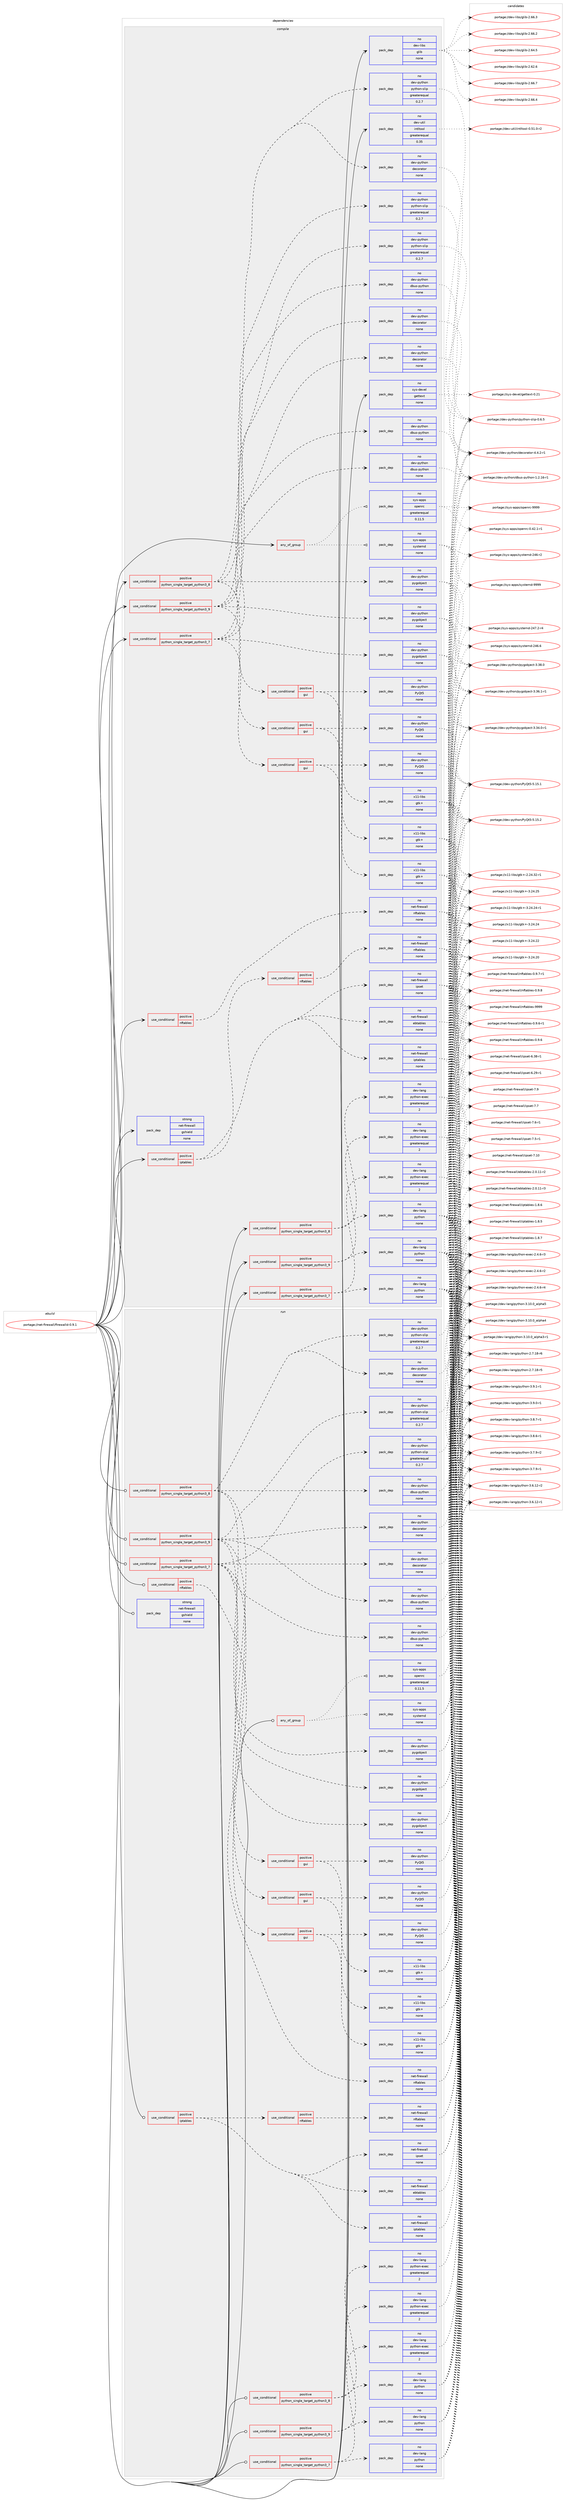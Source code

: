 digraph prolog {

# *************
# Graph options
# *************

newrank=true;
concentrate=true;
compound=true;
graph [rankdir=LR,fontname=Helvetica,fontsize=10,ranksep=1.5];#, ranksep=2.5, nodesep=0.2];
edge  [arrowhead=vee];
node  [fontname=Helvetica,fontsize=10];

# **********
# The ebuild
# **********

subgraph cluster_leftcol {
color=gray;
rank=same;
label=<<i>ebuild</i>>;
id [label="portage://net-firewall/firewalld-0.9.1", color=red, width=4, href="../net-firewall/firewalld-0.9.1.svg"];
}

# ****************
# The dependencies
# ****************

subgraph cluster_midcol {
color=gray;
label=<<i>dependencies</i>>;
subgraph cluster_compile {
fillcolor="#eeeeee";
style=filled;
label=<<i>compile</i>>;
subgraph any149 {
dependency18261 [label=<<TABLE BORDER="0" CELLBORDER="1" CELLSPACING="0" CELLPADDING="4"><TR><TD CELLPADDING="10">any_of_group</TD></TR></TABLE>>, shape=none, color=red];subgraph pack12583 {
dependency18262 [label=<<TABLE BORDER="0" CELLBORDER="1" CELLSPACING="0" CELLPADDING="4" WIDTH="220"><TR><TD ROWSPAN="6" CELLPADDING="30">pack_dep</TD></TR><TR><TD WIDTH="110">no</TD></TR><TR><TD>sys-apps</TD></TR><TR><TD>openrc</TD></TR><TR><TD>greaterequal</TD></TR><TR><TD>0.11.5</TD></TR></TABLE>>, shape=none, color=blue];
}
dependency18261:e -> dependency18262:w [weight=20,style="dotted",arrowhead="oinv"];
subgraph pack12584 {
dependency18263 [label=<<TABLE BORDER="0" CELLBORDER="1" CELLSPACING="0" CELLPADDING="4" WIDTH="220"><TR><TD ROWSPAN="6" CELLPADDING="30">pack_dep</TD></TR><TR><TD WIDTH="110">no</TD></TR><TR><TD>sys-apps</TD></TR><TR><TD>systemd</TD></TR><TR><TD>none</TD></TR><TR><TD></TD></TR></TABLE>>, shape=none, color=blue];
}
dependency18261:e -> dependency18263:w [weight=20,style="dotted",arrowhead="oinv"];
}
id:e -> dependency18261:w [weight=20,style="solid",arrowhead="vee"];
subgraph cond5504 {
dependency18264 [label=<<TABLE BORDER="0" CELLBORDER="1" CELLSPACING="0" CELLPADDING="4"><TR><TD ROWSPAN="3" CELLPADDING="10">use_conditional</TD></TR><TR><TD>positive</TD></TR><TR><TD>iptables</TD></TR></TABLE>>, shape=none, color=red];
subgraph pack12585 {
dependency18265 [label=<<TABLE BORDER="0" CELLBORDER="1" CELLSPACING="0" CELLPADDING="4" WIDTH="220"><TR><TD ROWSPAN="6" CELLPADDING="30">pack_dep</TD></TR><TR><TD WIDTH="110">no</TD></TR><TR><TD>net-firewall</TD></TR><TR><TD>iptables</TD></TR><TR><TD>none</TD></TR><TR><TD></TD></TR></TABLE>>, shape=none, color=blue];
}
dependency18264:e -> dependency18265:w [weight=20,style="dashed",arrowhead="vee"];
subgraph pack12586 {
dependency18266 [label=<<TABLE BORDER="0" CELLBORDER="1" CELLSPACING="0" CELLPADDING="4" WIDTH="220"><TR><TD ROWSPAN="6" CELLPADDING="30">pack_dep</TD></TR><TR><TD WIDTH="110">no</TD></TR><TR><TD>net-firewall</TD></TR><TR><TD>ebtables</TD></TR><TR><TD>none</TD></TR><TR><TD></TD></TR></TABLE>>, shape=none, color=blue];
}
dependency18264:e -> dependency18266:w [weight=20,style="dashed",arrowhead="vee"];
subgraph pack12587 {
dependency18267 [label=<<TABLE BORDER="0" CELLBORDER="1" CELLSPACING="0" CELLPADDING="4" WIDTH="220"><TR><TD ROWSPAN="6" CELLPADDING="30">pack_dep</TD></TR><TR><TD WIDTH="110">no</TD></TR><TR><TD>net-firewall</TD></TR><TR><TD>ipset</TD></TR><TR><TD>none</TD></TR><TR><TD></TD></TR></TABLE>>, shape=none, color=blue];
}
dependency18264:e -> dependency18267:w [weight=20,style="dashed",arrowhead="vee"];
subgraph cond5505 {
dependency18268 [label=<<TABLE BORDER="0" CELLBORDER="1" CELLSPACING="0" CELLPADDING="4"><TR><TD ROWSPAN="3" CELLPADDING="10">use_conditional</TD></TR><TR><TD>positive</TD></TR><TR><TD>nftables</TD></TR></TABLE>>, shape=none, color=red];
subgraph pack12588 {
dependency18269 [label=<<TABLE BORDER="0" CELLBORDER="1" CELLSPACING="0" CELLPADDING="4" WIDTH="220"><TR><TD ROWSPAN="6" CELLPADDING="30">pack_dep</TD></TR><TR><TD WIDTH="110">no</TD></TR><TR><TD>net-firewall</TD></TR><TR><TD>nftables</TD></TR><TR><TD>none</TD></TR><TR><TD></TD></TR></TABLE>>, shape=none, color=blue];
}
dependency18268:e -> dependency18269:w [weight=20,style="dashed",arrowhead="vee"];
}
dependency18264:e -> dependency18268:w [weight=20,style="dashed",arrowhead="vee"];
}
id:e -> dependency18264:w [weight=20,style="solid",arrowhead="vee"];
subgraph cond5506 {
dependency18270 [label=<<TABLE BORDER="0" CELLBORDER="1" CELLSPACING="0" CELLPADDING="4"><TR><TD ROWSPAN="3" CELLPADDING="10">use_conditional</TD></TR><TR><TD>positive</TD></TR><TR><TD>nftables</TD></TR></TABLE>>, shape=none, color=red];
subgraph pack12589 {
dependency18271 [label=<<TABLE BORDER="0" CELLBORDER="1" CELLSPACING="0" CELLPADDING="4" WIDTH="220"><TR><TD ROWSPAN="6" CELLPADDING="30">pack_dep</TD></TR><TR><TD WIDTH="110">no</TD></TR><TR><TD>net-firewall</TD></TR><TR><TD>nftables</TD></TR><TR><TD>none</TD></TR><TR><TD></TD></TR></TABLE>>, shape=none, color=blue];
}
dependency18270:e -> dependency18271:w [weight=20,style="dashed",arrowhead="vee"];
}
id:e -> dependency18270:w [weight=20,style="solid",arrowhead="vee"];
subgraph cond5507 {
dependency18272 [label=<<TABLE BORDER="0" CELLBORDER="1" CELLSPACING="0" CELLPADDING="4"><TR><TD ROWSPAN="3" CELLPADDING="10">use_conditional</TD></TR><TR><TD>positive</TD></TR><TR><TD>python_single_target_python3_7</TD></TR></TABLE>>, shape=none, color=red];
subgraph pack12590 {
dependency18273 [label=<<TABLE BORDER="0" CELLBORDER="1" CELLSPACING="0" CELLPADDING="4" WIDTH="220"><TR><TD ROWSPAN="6" CELLPADDING="30">pack_dep</TD></TR><TR><TD WIDTH="110">no</TD></TR><TR><TD>dev-lang</TD></TR><TR><TD>python</TD></TR><TR><TD>none</TD></TR><TR><TD></TD></TR></TABLE>>, shape=none, color=blue];
}
dependency18272:e -> dependency18273:w [weight=20,style="dashed",arrowhead="vee"];
subgraph pack12591 {
dependency18274 [label=<<TABLE BORDER="0" CELLBORDER="1" CELLSPACING="0" CELLPADDING="4" WIDTH="220"><TR><TD ROWSPAN="6" CELLPADDING="30">pack_dep</TD></TR><TR><TD WIDTH="110">no</TD></TR><TR><TD>dev-lang</TD></TR><TR><TD>python-exec</TD></TR><TR><TD>greaterequal</TD></TR><TR><TD>2</TD></TR></TABLE>>, shape=none, color=blue];
}
dependency18272:e -> dependency18274:w [weight=20,style="dashed",arrowhead="vee"];
}
id:e -> dependency18272:w [weight=20,style="solid",arrowhead="vee"];
subgraph cond5508 {
dependency18275 [label=<<TABLE BORDER="0" CELLBORDER="1" CELLSPACING="0" CELLPADDING="4"><TR><TD ROWSPAN="3" CELLPADDING="10">use_conditional</TD></TR><TR><TD>positive</TD></TR><TR><TD>python_single_target_python3_7</TD></TR></TABLE>>, shape=none, color=red];
subgraph pack12592 {
dependency18276 [label=<<TABLE BORDER="0" CELLBORDER="1" CELLSPACING="0" CELLPADDING="4" WIDTH="220"><TR><TD ROWSPAN="6" CELLPADDING="30">pack_dep</TD></TR><TR><TD WIDTH="110">no</TD></TR><TR><TD>dev-python</TD></TR><TR><TD>dbus-python</TD></TR><TR><TD>none</TD></TR><TR><TD></TD></TR></TABLE>>, shape=none, color=blue];
}
dependency18275:e -> dependency18276:w [weight=20,style="dashed",arrowhead="vee"];
subgraph pack12593 {
dependency18277 [label=<<TABLE BORDER="0" CELLBORDER="1" CELLSPACING="0" CELLPADDING="4" WIDTH="220"><TR><TD ROWSPAN="6" CELLPADDING="30">pack_dep</TD></TR><TR><TD WIDTH="110">no</TD></TR><TR><TD>dev-python</TD></TR><TR><TD>decorator</TD></TR><TR><TD>none</TD></TR><TR><TD></TD></TR></TABLE>>, shape=none, color=blue];
}
dependency18275:e -> dependency18277:w [weight=20,style="dashed",arrowhead="vee"];
subgraph pack12594 {
dependency18278 [label=<<TABLE BORDER="0" CELLBORDER="1" CELLSPACING="0" CELLPADDING="4" WIDTH="220"><TR><TD ROWSPAN="6" CELLPADDING="30">pack_dep</TD></TR><TR><TD WIDTH="110">no</TD></TR><TR><TD>dev-python</TD></TR><TR><TD>python-slip</TD></TR><TR><TD>greaterequal</TD></TR><TR><TD>0.2.7</TD></TR></TABLE>>, shape=none, color=blue];
}
dependency18275:e -> dependency18278:w [weight=20,style="dashed",arrowhead="vee"];
subgraph pack12595 {
dependency18279 [label=<<TABLE BORDER="0" CELLBORDER="1" CELLSPACING="0" CELLPADDING="4" WIDTH="220"><TR><TD ROWSPAN="6" CELLPADDING="30">pack_dep</TD></TR><TR><TD WIDTH="110">no</TD></TR><TR><TD>dev-python</TD></TR><TR><TD>pygobject</TD></TR><TR><TD>none</TD></TR><TR><TD></TD></TR></TABLE>>, shape=none, color=blue];
}
dependency18275:e -> dependency18279:w [weight=20,style="dashed",arrowhead="vee"];
subgraph cond5509 {
dependency18280 [label=<<TABLE BORDER="0" CELLBORDER="1" CELLSPACING="0" CELLPADDING="4"><TR><TD ROWSPAN="3" CELLPADDING="10">use_conditional</TD></TR><TR><TD>positive</TD></TR><TR><TD>gui</TD></TR></TABLE>>, shape=none, color=red];
subgraph pack12596 {
dependency18281 [label=<<TABLE BORDER="0" CELLBORDER="1" CELLSPACING="0" CELLPADDING="4" WIDTH="220"><TR><TD ROWSPAN="6" CELLPADDING="30">pack_dep</TD></TR><TR><TD WIDTH="110">no</TD></TR><TR><TD>x11-libs</TD></TR><TR><TD>gtk+</TD></TR><TR><TD>none</TD></TR><TR><TD></TD></TR></TABLE>>, shape=none, color=blue];
}
dependency18280:e -> dependency18281:w [weight=20,style="dashed",arrowhead="vee"];
subgraph pack12597 {
dependency18282 [label=<<TABLE BORDER="0" CELLBORDER="1" CELLSPACING="0" CELLPADDING="4" WIDTH="220"><TR><TD ROWSPAN="6" CELLPADDING="30">pack_dep</TD></TR><TR><TD WIDTH="110">no</TD></TR><TR><TD>dev-python</TD></TR><TR><TD>PyQt5</TD></TR><TR><TD>none</TD></TR><TR><TD></TD></TR></TABLE>>, shape=none, color=blue];
}
dependency18280:e -> dependency18282:w [weight=20,style="dashed",arrowhead="vee"];
}
dependency18275:e -> dependency18280:w [weight=20,style="dashed",arrowhead="vee"];
}
id:e -> dependency18275:w [weight=20,style="solid",arrowhead="vee"];
subgraph cond5510 {
dependency18283 [label=<<TABLE BORDER="0" CELLBORDER="1" CELLSPACING="0" CELLPADDING="4"><TR><TD ROWSPAN="3" CELLPADDING="10">use_conditional</TD></TR><TR><TD>positive</TD></TR><TR><TD>python_single_target_python3_8</TD></TR></TABLE>>, shape=none, color=red];
subgraph pack12598 {
dependency18284 [label=<<TABLE BORDER="0" CELLBORDER="1" CELLSPACING="0" CELLPADDING="4" WIDTH="220"><TR><TD ROWSPAN="6" CELLPADDING="30">pack_dep</TD></TR><TR><TD WIDTH="110">no</TD></TR><TR><TD>dev-lang</TD></TR><TR><TD>python</TD></TR><TR><TD>none</TD></TR><TR><TD></TD></TR></TABLE>>, shape=none, color=blue];
}
dependency18283:e -> dependency18284:w [weight=20,style="dashed",arrowhead="vee"];
subgraph pack12599 {
dependency18285 [label=<<TABLE BORDER="0" CELLBORDER="1" CELLSPACING="0" CELLPADDING="4" WIDTH="220"><TR><TD ROWSPAN="6" CELLPADDING="30">pack_dep</TD></TR><TR><TD WIDTH="110">no</TD></TR><TR><TD>dev-lang</TD></TR><TR><TD>python-exec</TD></TR><TR><TD>greaterequal</TD></TR><TR><TD>2</TD></TR></TABLE>>, shape=none, color=blue];
}
dependency18283:e -> dependency18285:w [weight=20,style="dashed",arrowhead="vee"];
}
id:e -> dependency18283:w [weight=20,style="solid",arrowhead="vee"];
subgraph cond5511 {
dependency18286 [label=<<TABLE BORDER="0" CELLBORDER="1" CELLSPACING="0" CELLPADDING="4"><TR><TD ROWSPAN="3" CELLPADDING="10">use_conditional</TD></TR><TR><TD>positive</TD></TR><TR><TD>python_single_target_python3_8</TD></TR></TABLE>>, shape=none, color=red];
subgraph pack12600 {
dependency18287 [label=<<TABLE BORDER="0" CELLBORDER="1" CELLSPACING="0" CELLPADDING="4" WIDTH="220"><TR><TD ROWSPAN="6" CELLPADDING="30">pack_dep</TD></TR><TR><TD WIDTH="110">no</TD></TR><TR><TD>dev-python</TD></TR><TR><TD>dbus-python</TD></TR><TR><TD>none</TD></TR><TR><TD></TD></TR></TABLE>>, shape=none, color=blue];
}
dependency18286:e -> dependency18287:w [weight=20,style="dashed",arrowhead="vee"];
subgraph pack12601 {
dependency18288 [label=<<TABLE BORDER="0" CELLBORDER="1" CELLSPACING="0" CELLPADDING="4" WIDTH="220"><TR><TD ROWSPAN="6" CELLPADDING="30">pack_dep</TD></TR><TR><TD WIDTH="110">no</TD></TR><TR><TD>dev-python</TD></TR><TR><TD>decorator</TD></TR><TR><TD>none</TD></TR><TR><TD></TD></TR></TABLE>>, shape=none, color=blue];
}
dependency18286:e -> dependency18288:w [weight=20,style="dashed",arrowhead="vee"];
subgraph pack12602 {
dependency18289 [label=<<TABLE BORDER="0" CELLBORDER="1" CELLSPACING="0" CELLPADDING="4" WIDTH="220"><TR><TD ROWSPAN="6" CELLPADDING="30">pack_dep</TD></TR><TR><TD WIDTH="110">no</TD></TR><TR><TD>dev-python</TD></TR><TR><TD>python-slip</TD></TR><TR><TD>greaterequal</TD></TR><TR><TD>0.2.7</TD></TR></TABLE>>, shape=none, color=blue];
}
dependency18286:e -> dependency18289:w [weight=20,style="dashed",arrowhead="vee"];
subgraph pack12603 {
dependency18290 [label=<<TABLE BORDER="0" CELLBORDER="1" CELLSPACING="0" CELLPADDING="4" WIDTH="220"><TR><TD ROWSPAN="6" CELLPADDING="30">pack_dep</TD></TR><TR><TD WIDTH="110">no</TD></TR><TR><TD>dev-python</TD></TR><TR><TD>pygobject</TD></TR><TR><TD>none</TD></TR><TR><TD></TD></TR></TABLE>>, shape=none, color=blue];
}
dependency18286:e -> dependency18290:w [weight=20,style="dashed",arrowhead="vee"];
subgraph cond5512 {
dependency18291 [label=<<TABLE BORDER="0" CELLBORDER="1" CELLSPACING="0" CELLPADDING="4"><TR><TD ROWSPAN="3" CELLPADDING="10">use_conditional</TD></TR><TR><TD>positive</TD></TR><TR><TD>gui</TD></TR></TABLE>>, shape=none, color=red];
subgraph pack12604 {
dependency18292 [label=<<TABLE BORDER="0" CELLBORDER="1" CELLSPACING="0" CELLPADDING="4" WIDTH="220"><TR><TD ROWSPAN="6" CELLPADDING="30">pack_dep</TD></TR><TR><TD WIDTH="110">no</TD></TR><TR><TD>x11-libs</TD></TR><TR><TD>gtk+</TD></TR><TR><TD>none</TD></TR><TR><TD></TD></TR></TABLE>>, shape=none, color=blue];
}
dependency18291:e -> dependency18292:w [weight=20,style="dashed",arrowhead="vee"];
subgraph pack12605 {
dependency18293 [label=<<TABLE BORDER="0" CELLBORDER="1" CELLSPACING="0" CELLPADDING="4" WIDTH="220"><TR><TD ROWSPAN="6" CELLPADDING="30">pack_dep</TD></TR><TR><TD WIDTH="110">no</TD></TR><TR><TD>dev-python</TD></TR><TR><TD>PyQt5</TD></TR><TR><TD>none</TD></TR><TR><TD></TD></TR></TABLE>>, shape=none, color=blue];
}
dependency18291:e -> dependency18293:w [weight=20,style="dashed",arrowhead="vee"];
}
dependency18286:e -> dependency18291:w [weight=20,style="dashed",arrowhead="vee"];
}
id:e -> dependency18286:w [weight=20,style="solid",arrowhead="vee"];
subgraph cond5513 {
dependency18294 [label=<<TABLE BORDER="0" CELLBORDER="1" CELLSPACING="0" CELLPADDING="4"><TR><TD ROWSPAN="3" CELLPADDING="10">use_conditional</TD></TR><TR><TD>positive</TD></TR><TR><TD>python_single_target_python3_9</TD></TR></TABLE>>, shape=none, color=red];
subgraph pack12606 {
dependency18295 [label=<<TABLE BORDER="0" CELLBORDER="1" CELLSPACING="0" CELLPADDING="4" WIDTH="220"><TR><TD ROWSPAN="6" CELLPADDING="30">pack_dep</TD></TR><TR><TD WIDTH="110">no</TD></TR><TR><TD>dev-lang</TD></TR><TR><TD>python</TD></TR><TR><TD>none</TD></TR><TR><TD></TD></TR></TABLE>>, shape=none, color=blue];
}
dependency18294:e -> dependency18295:w [weight=20,style="dashed",arrowhead="vee"];
subgraph pack12607 {
dependency18296 [label=<<TABLE BORDER="0" CELLBORDER="1" CELLSPACING="0" CELLPADDING="4" WIDTH="220"><TR><TD ROWSPAN="6" CELLPADDING="30">pack_dep</TD></TR><TR><TD WIDTH="110">no</TD></TR><TR><TD>dev-lang</TD></TR><TR><TD>python-exec</TD></TR><TR><TD>greaterequal</TD></TR><TR><TD>2</TD></TR></TABLE>>, shape=none, color=blue];
}
dependency18294:e -> dependency18296:w [weight=20,style="dashed",arrowhead="vee"];
}
id:e -> dependency18294:w [weight=20,style="solid",arrowhead="vee"];
subgraph cond5514 {
dependency18297 [label=<<TABLE BORDER="0" CELLBORDER="1" CELLSPACING="0" CELLPADDING="4"><TR><TD ROWSPAN="3" CELLPADDING="10">use_conditional</TD></TR><TR><TD>positive</TD></TR><TR><TD>python_single_target_python3_9</TD></TR></TABLE>>, shape=none, color=red];
subgraph pack12608 {
dependency18298 [label=<<TABLE BORDER="0" CELLBORDER="1" CELLSPACING="0" CELLPADDING="4" WIDTH="220"><TR><TD ROWSPAN="6" CELLPADDING="30">pack_dep</TD></TR><TR><TD WIDTH="110">no</TD></TR><TR><TD>dev-python</TD></TR><TR><TD>dbus-python</TD></TR><TR><TD>none</TD></TR><TR><TD></TD></TR></TABLE>>, shape=none, color=blue];
}
dependency18297:e -> dependency18298:w [weight=20,style="dashed",arrowhead="vee"];
subgraph pack12609 {
dependency18299 [label=<<TABLE BORDER="0" CELLBORDER="1" CELLSPACING="0" CELLPADDING="4" WIDTH="220"><TR><TD ROWSPAN="6" CELLPADDING="30">pack_dep</TD></TR><TR><TD WIDTH="110">no</TD></TR><TR><TD>dev-python</TD></TR><TR><TD>decorator</TD></TR><TR><TD>none</TD></TR><TR><TD></TD></TR></TABLE>>, shape=none, color=blue];
}
dependency18297:e -> dependency18299:w [weight=20,style="dashed",arrowhead="vee"];
subgraph pack12610 {
dependency18300 [label=<<TABLE BORDER="0" CELLBORDER="1" CELLSPACING="0" CELLPADDING="4" WIDTH="220"><TR><TD ROWSPAN="6" CELLPADDING="30">pack_dep</TD></TR><TR><TD WIDTH="110">no</TD></TR><TR><TD>dev-python</TD></TR><TR><TD>python-slip</TD></TR><TR><TD>greaterequal</TD></TR><TR><TD>0.2.7</TD></TR></TABLE>>, shape=none, color=blue];
}
dependency18297:e -> dependency18300:w [weight=20,style="dashed",arrowhead="vee"];
subgraph pack12611 {
dependency18301 [label=<<TABLE BORDER="0" CELLBORDER="1" CELLSPACING="0" CELLPADDING="4" WIDTH="220"><TR><TD ROWSPAN="6" CELLPADDING="30">pack_dep</TD></TR><TR><TD WIDTH="110">no</TD></TR><TR><TD>dev-python</TD></TR><TR><TD>pygobject</TD></TR><TR><TD>none</TD></TR><TR><TD></TD></TR></TABLE>>, shape=none, color=blue];
}
dependency18297:e -> dependency18301:w [weight=20,style="dashed",arrowhead="vee"];
subgraph cond5515 {
dependency18302 [label=<<TABLE BORDER="0" CELLBORDER="1" CELLSPACING="0" CELLPADDING="4"><TR><TD ROWSPAN="3" CELLPADDING="10">use_conditional</TD></TR><TR><TD>positive</TD></TR><TR><TD>gui</TD></TR></TABLE>>, shape=none, color=red];
subgraph pack12612 {
dependency18303 [label=<<TABLE BORDER="0" CELLBORDER="1" CELLSPACING="0" CELLPADDING="4" WIDTH="220"><TR><TD ROWSPAN="6" CELLPADDING="30">pack_dep</TD></TR><TR><TD WIDTH="110">no</TD></TR><TR><TD>x11-libs</TD></TR><TR><TD>gtk+</TD></TR><TR><TD>none</TD></TR><TR><TD></TD></TR></TABLE>>, shape=none, color=blue];
}
dependency18302:e -> dependency18303:w [weight=20,style="dashed",arrowhead="vee"];
subgraph pack12613 {
dependency18304 [label=<<TABLE BORDER="0" CELLBORDER="1" CELLSPACING="0" CELLPADDING="4" WIDTH="220"><TR><TD ROWSPAN="6" CELLPADDING="30">pack_dep</TD></TR><TR><TD WIDTH="110">no</TD></TR><TR><TD>dev-python</TD></TR><TR><TD>PyQt5</TD></TR><TR><TD>none</TD></TR><TR><TD></TD></TR></TABLE>>, shape=none, color=blue];
}
dependency18302:e -> dependency18304:w [weight=20,style="dashed",arrowhead="vee"];
}
dependency18297:e -> dependency18302:w [weight=20,style="dashed",arrowhead="vee"];
}
id:e -> dependency18297:w [weight=20,style="solid",arrowhead="vee"];
subgraph pack12614 {
dependency18305 [label=<<TABLE BORDER="0" CELLBORDER="1" CELLSPACING="0" CELLPADDING="4" WIDTH="220"><TR><TD ROWSPAN="6" CELLPADDING="30">pack_dep</TD></TR><TR><TD WIDTH="110">no</TD></TR><TR><TD>dev-libs</TD></TR><TR><TD>glib</TD></TR><TR><TD>none</TD></TR><TR><TD></TD></TR></TABLE>>, shape=none, color=blue];
}
id:e -> dependency18305:w [weight=20,style="solid",arrowhead="vee"];
subgraph pack12615 {
dependency18306 [label=<<TABLE BORDER="0" CELLBORDER="1" CELLSPACING="0" CELLPADDING="4" WIDTH="220"><TR><TD ROWSPAN="6" CELLPADDING="30">pack_dep</TD></TR><TR><TD WIDTH="110">no</TD></TR><TR><TD>dev-util</TD></TR><TR><TD>intltool</TD></TR><TR><TD>greaterequal</TD></TR><TR><TD>0.35</TD></TR></TABLE>>, shape=none, color=blue];
}
id:e -> dependency18306:w [weight=20,style="solid",arrowhead="vee"];
subgraph pack12616 {
dependency18307 [label=<<TABLE BORDER="0" CELLBORDER="1" CELLSPACING="0" CELLPADDING="4" WIDTH="220"><TR><TD ROWSPAN="6" CELLPADDING="30">pack_dep</TD></TR><TR><TD WIDTH="110">no</TD></TR><TR><TD>sys-devel</TD></TR><TR><TD>gettext</TD></TR><TR><TD>none</TD></TR><TR><TD></TD></TR></TABLE>>, shape=none, color=blue];
}
id:e -> dependency18307:w [weight=20,style="solid",arrowhead="vee"];
subgraph pack12617 {
dependency18308 [label=<<TABLE BORDER="0" CELLBORDER="1" CELLSPACING="0" CELLPADDING="4" WIDTH="220"><TR><TD ROWSPAN="6" CELLPADDING="30">pack_dep</TD></TR><TR><TD WIDTH="110">strong</TD></TR><TR><TD>net-firewall</TD></TR><TR><TD>gshield</TD></TR><TR><TD>none</TD></TR><TR><TD></TD></TR></TABLE>>, shape=none, color=blue];
}
id:e -> dependency18308:w [weight=20,style="solid",arrowhead="vee"];
}
subgraph cluster_compileandrun {
fillcolor="#eeeeee";
style=filled;
label=<<i>compile and run</i>>;
}
subgraph cluster_run {
fillcolor="#eeeeee";
style=filled;
label=<<i>run</i>>;
subgraph any150 {
dependency18309 [label=<<TABLE BORDER="0" CELLBORDER="1" CELLSPACING="0" CELLPADDING="4"><TR><TD CELLPADDING="10">any_of_group</TD></TR></TABLE>>, shape=none, color=red];subgraph pack12618 {
dependency18310 [label=<<TABLE BORDER="0" CELLBORDER="1" CELLSPACING="0" CELLPADDING="4" WIDTH="220"><TR><TD ROWSPAN="6" CELLPADDING="30">pack_dep</TD></TR><TR><TD WIDTH="110">no</TD></TR><TR><TD>sys-apps</TD></TR><TR><TD>openrc</TD></TR><TR><TD>greaterequal</TD></TR><TR><TD>0.11.5</TD></TR></TABLE>>, shape=none, color=blue];
}
dependency18309:e -> dependency18310:w [weight=20,style="dotted",arrowhead="oinv"];
subgraph pack12619 {
dependency18311 [label=<<TABLE BORDER="0" CELLBORDER="1" CELLSPACING="0" CELLPADDING="4" WIDTH="220"><TR><TD ROWSPAN="6" CELLPADDING="30">pack_dep</TD></TR><TR><TD WIDTH="110">no</TD></TR><TR><TD>sys-apps</TD></TR><TR><TD>systemd</TD></TR><TR><TD>none</TD></TR><TR><TD></TD></TR></TABLE>>, shape=none, color=blue];
}
dependency18309:e -> dependency18311:w [weight=20,style="dotted",arrowhead="oinv"];
}
id:e -> dependency18309:w [weight=20,style="solid",arrowhead="odot"];
subgraph cond5516 {
dependency18312 [label=<<TABLE BORDER="0" CELLBORDER="1" CELLSPACING="0" CELLPADDING="4"><TR><TD ROWSPAN="3" CELLPADDING="10">use_conditional</TD></TR><TR><TD>positive</TD></TR><TR><TD>iptables</TD></TR></TABLE>>, shape=none, color=red];
subgraph pack12620 {
dependency18313 [label=<<TABLE BORDER="0" CELLBORDER="1" CELLSPACING="0" CELLPADDING="4" WIDTH="220"><TR><TD ROWSPAN="6" CELLPADDING="30">pack_dep</TD></TR><TR><TD WIDTH="110">no</TD></TR><TR><TD>net-firewall</TD></TR><TR><TD>iptables</TD></TR><TR><TD>none</TD></TR><TR><TD></TD></TR></TABLE>>, shape=none, color=blue];
}
dependency18312:e -> dependency18313:w [weight=20,style="dashed",arrowhead="vee"];
subgraph pack12621 {
dependency18314 [label=<<TABLE BORDER="0" CELLBORDER="1" CELLSPACING="0" CELLPADDING="4" WIDTH="220"><TR><TD ROWSPAN="6" CELLPADDING="30">pack_dep</TD></TR><TR><TD WIDTH="110">no</TD></TR><TR><TD>net-firewall</TD></TR><TR><TD>ebtables</TD></TR><TR><TD>none</TD></TR><TR><TD></TD></TR></TABLE>>, shape=none, color=blue];
}
dependency18312:e -> dependency18314:w [weight=20,style="dashed",arrowhead="vee"];
subgraph pack12622 {
dependency18315 [label=<<TABLE BORDER="0" CELLBORDER="1" CELLSPACING="0" CELLPADDING="4" WIDTH="220"><TR><TD ROWSPAN="6" CELLPADDING="30">pack_dep</TD></TR><TR><TD WIDTH="110">no</TD></TR><TR><TD>net-firewall</TD></TR><TR><TD>ipset</TD></TR><TR><TD>none</TD></TR><TR><TD></TD></TR></TABLE>>, shape=none, color=blue];
}
dependency18312:e -> dependency18315:w [weight=20,style="dashed",arrowhead="vee"];
subgraph cond5517 {
dependency18316 [label=<<TABLE BORDER="0" CELLBORDER="1" CELLSPACING="0" CELLPADDING="4"><TR><TD ROWSPAN="3" CELLPADDING="10">use_conditional</TD></TR><TR><TD>positive</TD></TR><TR><TD>nftables</TD></TR></TABLE>>, shape=none, color=red];
subgraph pack12623 {
dependency18317 [label=<<TABLE BORDER="0" CELLBORDER="1" CELLSPACING="0" CELLPADDING="4" WIDTH="220"><TR><TD ROWSPAN="6" CELLPADDING="30">pack_dep</TD></TR><TR><TD WIDTH="110">no</TD></TR><TR><TD>net-firewall</TD></TR><TR><TD>nftables</TD></TR><TR><TD>none</TD></TR><TR><TD></TD></TR></TABLE>>, shape=none, color=blue];
}
dependency18316:e -> dependency18317:w [weight=20,style="dashed",arrowhead="vee"];
}
dependency18312:e -> dependency18316:w [weight=20,style="dashed",arrowhead="vee"];
}
id:e -> dependency18312:w [weight=20,style="solid",arrowhead="odot"];
subgraph cond5518 {
dependency18318 [label=<<TABLE BORDER="0" CELLBORDER="1" CELLSPACING="0" CELLPADDING="4"><TR><TD ROWSPAN="3" CELLPADDING="10">use_conditional</TD></TR><TR><TD>positive</TD></TR><TR><TD>nftables</TD></TR></TABLE>>, shape=none, color=red];
subgraph pack12624 {
dependency18319 [label=<<TABLE BORDER="0" CELLBORDER="1" CELLSPACING="0" CELLPADDING="4" WIDTH="220"><TR><TD ROWSPAN="6" CELLPADDING="30">pack_dep</TD></TR><TR><TD WIDTH="110">no</TD></TR><TR><TD>net-firewall</TD></TR><TR><TD>nftables</TD></TR><TR><TD>none</TD></TR><TR><TD></TD></TR></TABLE>>, shape=none, color=blue];
}
dependency18318:e -> dependency18319:w [weight=20,style="dashed",arrowhead="vee"];
}
id:e -> dependency18318:w [weight=20,style="solid",arrowhead="odot"];
subgraph cond5519 {
dependency18320 [label=<<TABLE BORDER="0" CELLBORDER="1" CELLSPACING="0" CELLPADDING="4"><TR><TD ROWSPAN="3" CELLPADDING="10">use_conditional</TD></TR><TR><TD>positive</TD></TR><TR><TD>python_single_target_python3_7</TD></TR></TABLE>>, shape=none, color=red];
subgraph pack12625 {
dependency18321 [label=<<TABLE BORDER="0" CELLBORDER="1" CELLSPACING="0" CELLPADDING="4" WIDTH="220"><TR><TD ROWSPAN="6" CELLPADDING="30">pack_dep</TD></TR><TR><TD WIDTH="110">no</TD></TR><TR><TD>dev-lang</TD></TR><TR><TD>python</TD></TR><TR><TD>none</TD></TR><TR><TD></TD></TR></TABLE>>, shape=none, color=blue];
}
dependency18320:e -> dependency18321:w [weight=20,style="dashed",arrowhead="vee"];
subgraph pack12626 {
dependency18322 [label=<<TABLE BORDER="0" CELLBORDER="1" CELLSPACING="0" CELLPADDING="4" WIDTH="220"><TR><TD ROWSPAN="6" CELLPADDING="30">pack_dep</TD></TR><TR><TD WIDTH="110">no</TD></TR><TR><TD>dev-lang</TD></TR><TR><TD>python-exec</TD></TR><TR><TD>greaterequal</TD></TR><TR><TD>2</TD></TR></TABLE>>, shape=none, color=blue];
}
dependency18320:e -> dependency18322:w [weight=20,style="dashed",arrowhead="vee"];
}
id:e -> dependency18320:w [weight=20,style="solid",arrowhead="odot"];
subgraph cond5520 {
dependency18323 [label=<<TABLE BORDER="0" CELLBORDER="1" CELLSPACING="0" CELLPADDING="4"><TR><TD ROWSPAN="3" CELLPADDING="10">use_conditional</TD></TR><TR><TD>positive</TD></TR><TR><TD>python_single_target_python3_7</TD></TR></TABLE>>, shape=none, color=red];
subgraph pack12627 {
dependency18324 [label=<<TABLE BORDER="0" CELLBORDER="1" CELLSPACING="0" CELLPADDING="4" WIDTH="220"><TR><TD ROWSPAN="6" CELLPADDING="30">pack_dep</TD></TR><TR><TD WIDTH="110">no</TD></TR><TR><TD>dev-python</TD></TR><TR><TD>dbus-python</TD></TR><TR><TD>none</TD></TR><TR><TD></TD></TR></TABLE>>, shape=none, color=blue];
}
dependency18323:e -> dependency18324:w [weight=20,style="dashed",arrowhead="vee"];
subgraph pack12628 {
dependency18325 [label=<<TABLE BORDER="0" CELLBORDER="1" CELLSPACING="0" CELLPADDING="4" WIDTH="220"><TR><TD ROWSPAN="6" CELLPADDING="30">pack_dep</TD></TR><TR><TD WIDTH="110">no</TD></TR><TR><TD>dev-python</TD></TR><TR><TD>decorator</TD></TR><TR><TD>none</TD></TR><TR><TD></TD></TR></TABLE>>, shape=none, color=blue];
}
dependency18323:e -> dependency18325:w [weight=20,style="dashed",arrowhead="vee"];
subgraph pack12629 {
dependency18326 [label=<<TABLE BORDER="0" CELLBORDER="1" CELLSPACING="0" CELLPADDING="4" WIDTH="220"><TR><TD ROWSPAN="6" CELLPADDING="30">pack_dep</TD></TR><TR><TD WIDTH="110">no</TD></TR><TR><TD>dev-python</TD></TR><TR><TD>python-slip</TD></TR><TR><TD>greaterequal</TD></TR><TR><TD>0.2.7</TD></TR></TABLE>>, shape=none, color=blue];
}
dependency18323:e -> dependency18326:w [weight=20,style="dashed",arrowhead="vee"];
subgraph pack12630 {
dependency18327 [label=<<TABLE BORDER="0" CELLBORDER="1" CELLSPACING="0" CELLPADDING="4" WIDTH="220"><TR><TD ROWSPAN="6" CELLPADDING="30">pack_dep</TD></TR><TR><TD WIDTH="110">no</TD></TR><TR><TD>dev-python</TD></TR><TR><TD>pygobject</TD></TR><TR><TD>none</TD></TR><TR><TD></TD></TR></TABLE>>, shape=none, color=blue];
}
dependency18323:e -> dependency18327:w [weight=20,style="dashed",arrowhead="vee"];
subgraph cond5521 {
dependency18328 [label=<<TABLE BORDER="0" CELLBORDER="1" CELLSPACING="0" CELLPADDING="4"><TR><TD ROWSPAN="3" CELLPADDING="10">use_conditional</TD></TR><TR><TD>positive</TD></TR><TR><TD>gui</TD></TR></TABLE>>, shape=none, color=red];
subgraph pack12631 {
dependency18329 [label=<<TABLE BORDER="0" CELLBORDER="1" CELLSPACING="0" CELLPADDING="4" WIDTH="220"><TR><TD ROWSPAN="6" CELLPADDING="30">pack_dep</TD></TR><TR><TD WIDTH="110">no</TD></TR><TR><TD>x11-libs</TD></TR><TR><TD>gtk+</TD></TR><TR><TD>none</TD></TR><TR><TD></TD></TR></TABLE>>, shape=none, color=blue];
}
dependency18328:e -> dependency18329:w [weight=20,style="dashed",arrowhead="vee"];
subgraph pack12632 {
dependency18330 [label=<<TABLE BORDER="0" CELLBORDER="1" CELLSPACING="0" CELLPADDING="4" WIDTH="220"><TR><TD ROWSPAN="6" CELLPADDING="30">pack_dep</TD></TR><TR><TD WIDTH="110">no</TD></TR><TR><TD>dev-python</TD></TR><TR><TD>PyQt5</TD></TR><TR><TD>none</TD></TR><TR><TD></TD></TR></TABLE>>, shape=none, color=blue];
}
dependency18328:e -> dependency18330:w [weight=20,style="dashed",arrowhead="vee"];
}
dependency18323:e -> dependency18328:w [weight=20,style="dashed",arrowhead="vee"];
}
id:e -> dependency18323:w [weight=20,style="solid",arrowhead="odot"];
subgraph cond5522 {
dependency18331 [label=<<TABLE BORDER="0" CELLBORDER="1" CELLSPACING="0" CELLPADDING="4"><TR><TD ROWSPAN="3" CELLPADDING="10">use_conditional</TD></TR><TR><TD>positive</TD></TR><TR><TD>python_single_target_python3_8</TD></TR></TABLE>>, shape=none, color=red];
subgraph pack12633 {
dependency18332 [label=<<TABLE BORDER="0" CELLBORDER="1" CELLSPACING="0" CELLPADDING="4" WIDTH="220"><TR><TD ROWSPAN="6" CELLPADDING="30">pack_dep</TD></TR><TR><TD WIDTH="110">no</TD></TR><TR><TD>dev-lang</TD></TR><TR><TD>python</TD></TR><TR><TD>none</TD></TR><TR><TD></TD></TR></TABLE>>, shape=none, color=blue];
}
dependency18331:e -> dependency18332:w [weight=20,style="dashed",arrowhead="vee"];
subgraph pack12634 {
dependency18333 [label=<<TABLE BORDER="0" CELLBORDER="1" CELLSPACING="0" CELLPADDING="4" WIDTH="220"><TR><TD ROWSPAN="6" CELLPADDING="30">pack_dep</TD></TR><TR><TD WIDTH="110">no</TD></TR><TR><TD>dev-lang</TD></TR><TR><TD>python-exec</TD></TR><TR><TD>greaterequal</TD></TR><TR><TD>2</TD></TR></TABLE>>, shape=none, color=blue];
}
dependency18331:e -> dependency18333:w [weight=20,style="dashed",arrowhead="vee"];
}
id:e -> dependency18331:w [weight=20,style="solid",arrowhead="odot"];
subgraph cond5523 {
dependency18334 [label=<<TABLE BORDER="0" CELLBORDER="1" CELLSPACING="0" CELLPADDING="4"><TR><TD ROWSPAN="3" CELLPADDING="10">use_conditional</TD></TR><TR><TD>positive</TD></TR><TR><TD>python_single_target_python3_8</TD></TR></TABLE>>, shape=none, color=red];
subgraph pack12635 {
dependency18335 [label=<<TABLE BORDER="0" CELLBORDER="1" CELLSPACING="0" CELLPADDING="4" WIDTH="220"><TR><TD ROWSPAN="6" CELLPADDING="30">pack_dep</TD></TR><TR><TD WIDTH="110">no</TD></TR><TR><TD>dev-python</TD></TR><TR><TD>dbus-python</TD></TR><TR><TD>none</TD></TR><TR><TD></TD></TR></TABLE>>, shape=none, color=blue];
}
dependency18334:e -> dependency18335:w [weight=20,style="dashed",arrowhead="vee"];
subgraph pack12636 {
dependency18336 [label=<<TABLE BORDER="0" CELLBORDER="1" CELLSPACING="0" CELLPADDING="4" WIDTH="220"><TR><TD ROWSPAN="6" CELLPADDING="30">pack_dep</TD></TR><TR><TD WIDTH="110">no</TD></TR><TR><TD>dev-python</TD></TR><TR><TD>decorator</TD></TR><TR><TD>none</TD></TR><TR><TD></TD></TR></TABLE>>, shape=none, color=blue];
}
dependency18334:e -> dependency18336:w [weight=20,style="dashed",arrowhead="vee"];
subgraph pack12637 {
dependency18337 [label=<<TABLE BORDER="0" CELLBORDER="1" CELLSPACING="0" CELLPADDING="4" WIDTH="220"><TR><TD ROWSPAN="6" CELLPADDING="30">pack_dep</TD></TR><TR><TD WIDTH="110">no</TD></TR><TR><TD>dev-python</TD></TR><TR><TD>python-slip</TD></TR><TR><TD>greaterequal</TD></TR><TR><TD>0.2.7</TD></TR></TABLE>>, shape=none, color=blue];
}
dependency18334:e -> dependency18337:w [weight=20,style="dashed",arrowhead="vee"];
subgraph pack12638 {
dependency18338 [label=<<TABLE BORDER="0" CELLBORDER="1" CELLSPACING="0" CELLPADDING="4" WIDTH="220"><TR><TD ROWSPAN="6" CELLPADDING="30">pack_dep</TD></TR><TR><TD WIDTH="110">no</TD></TR><TR><TD>dev-python</TD></TR><TR><TD>pygobject</TD></TR><TR><TD>none</TD></TR><TR><TD></TD></TR></TABLE>>, shape=none, color=blue];
}
dependency18334:e -> dependency18338:w [weight=20,style="dashed",arrowhead="vee"];
subgraph cond5524 {
dependency18339 [label=<<TABLE BORDER="0" CELLBORDER="1" CELLSPACING="0" CELLPADDING="4"><TR><TD ROWSPAN="3" CELLPADDING="10">use_conditional</TD></TR><TR><TD>positive</TD></TR><TR><TD>gui</TD></TR></TABLE>>, shape=none, color=red];
subgraph pack12639 {
dependency18340 [label=<<TABLE BORDER="0" CELLBORDER="1" CELLSPACING="0" CELLPADDING="4" WIDTH="220"><TR><TD ROWSPAN="6" CELLPADDING="30">pack_dep</TD></TR><TR><TD WIDTH="110">no</TD></TR><TR><TD>x11-libs</TD></TR><TR><TD>gtk+</TD></TR><TR><TD>none</TD></TR><TR><TD></TD></TR></TABLE>>, shape=none, color=blue];
}
dependency18339:e -> dependency18340:w [weight=20,style="dashed",arrowhead="vee"];
subgraph pack12640 {
dependency18341 [label=<<TABLE BORDER="0" CELLBORDER="1" CELLSPACING="0" CELLPADDING="4" WIDTH="220"><TR><TD ROWSPAN="6" CELLPADDING="30">pack_dep</TD></TR><TR><TD WIDTH="110">no</TD></TR><TR><TD>dev-python</TD></TR><TR><TD>PyQt5</TD></TR><TR><TD>none</TD></TR><TR><TD></TD></TR></TABLE>>, shape=none, color=blue];
}
dependency18339:e -> dependency18341:w [weight=20,style="dashed",arrowhead="vee"];
}
dependency18334:e -> dependency18339:w [weight=20,style="dashed",arrowhead="vee"];
}
id:e -> dependency18334:w [weight=20,style="solid",arrowhead="odot"];
subgraph cond5525 {
dependency18342 [label=<<TABLE BORDER="0" CELLBORDER="1" CELLSPACING="0" CELLPADDING="4"><TR><TD ROWSPAN="3" CELLPADDING="10">use_conditional</TD></TR><TR><TD>positive</TD></TR><TR><TD>python_single_target_python3_9</TD></TR></TABLE>>, shape=none, color=red];
subgraph pack12641 {
dependency18343 [label=<<TABLE BORDER="0" CELLBORDER="1" CELLSPACING="0" CELLPADDING="4" WIDTH="220"><TR><TD ROWSPAN="6" CELLPADDING="30">pack_dep</TD></TR><TR><TD WIDTH="110">no</TD></TR><TR><TD>dev-lang</TD></TR><TR><TD>python</TD></TR><TR><TD>none</TD></TR><TR><TD></TD></TR></TABLE>>, shape=none, color=blue];
}
dependency18342:e -> dependency18343:w [weight=20,style="dashed",arrowhead="vee"];
subgraph pack12642 {
dependency18344 [label=<<TABLE BORDER="0" CELLBORDER="1" CELLSPACING="0" CELLPADDING="4" WIDTH="220"><TR><TD ROWSPAN="6" CELLPADDING="30">pack_dep</TD></TR><TR><TD WIDTH="110">no</TD></TR><TR><TD>dev-lang</TD></TR><TR><TD>python-exec</TD></TR><TR><TD>greaterequal</TD></TR><TR><TD>2</TD></TR></TABLE>>, shape=none, color=blue];
}
dependency18342:e -> dependency18344:w [weight=20,style="dashed",arrowhead="vee"];
}
id:e -> dependency18342:w [weight=20,style="solid",arrowhead="odot"];
subgraph cond5526 {
dependency18345 [label=<<TABLE BORDER="0" CELLBORDER="1" CELLSPACING="0" CELLPADDING="4"><TR><TD ROWSPAN="3" CELLPADDING="10">use_conditional</TD></TR><TR><TD>positive</TD></TR><TR><TD>python_single_target_python3_9</TD></TR></TABLE>>, shape=none, color=red];
subgraph pack12643 {
dependency18346 [label=<<TABLE BORDER="0" CELLBORDER="1" CELLSPACING="0" CELLPADDING="4" WIDTH="220"><TR><TD ROWSPAN="6" CELLPADDING="30">pack_dep</TD></TR><TR><TD WIDTH="110">no</TD></TR><TR><TD>dev-python</TD></TR><TR><TD>dbus-python</TD></TR><TR><TD>none</TD></TR><TR><TD></TD></TR></TABLE>>, shape=none, color=blue];
}
dependency18345:e -> dependency18346:w [weight=20,style="dashed",arrowhead="vee"];
subgraph pack12644 {
dependency18347 [label=<<TABLE BORDER="0" CELLBORDER="1" CELLSPACING="0" CELLPADDING="4" WIDTH="220"><TR><TD ROWSPAN="6" CELLPADDING="30">pack_dep</TD></TR><TR><TD WIDTH="110">no</TD></TR><TR><TD>dev-python</TD></TR><TR><TD>decorator</TD></TR><TR><TD>none</TD></TR><TR><TD></TD></TR></TABLE>>, shape=none, color=blue];
}
dependency18345:e -> dependency18347:w [weight=20,style="dashed",arrowhead="vee"];
subgraph pack12645 {
dependency18348 [label=<<TABLE BORDER="0" CELLBORDER="1" CELLSPACING="0" CELLPADDING="4" WIDTH="220"><TR><TD ROWSPAN="6" CELLPADDING="30">pack_dep</TD></TR><TR><TD WIDTH="110">no</TD></TR><TR><TD>dev-python</TD></TR><TR><TD>python-slip</TD></TR><TR><TD>greaterequal</TD></TR><TR><TD>0.2.7</TD></TR></TABLE>>, shape=none, color=blue];
}
dependency18345:e -> dependency18348:w [weight=20,style="dashed",arrowhead="vee"];
subgraph pack12646 {
dependency18349 [label=<<TABLE BORDER="0" CELLBORDER="1" CELLSPACING="0" CELLPADDING="4" WIDTH="220"><TR><TD ROWSPAN="6" CELLPADDING="30">pack_dep</TD></TR><TR><TD WIDTH="110">no</TD></TR><TR><TD>dev-python</TD></TR><TR><TD>pygobject</TD></TR><TR><TD>none</TD></TR><TR><TD></TD></TR></TABLE>>, shape=none, color=blue];
}
dependency18345:e -> dependency18349:w [weight=20,style="dashed",arrowhead="vee"];
subgraph cond5527 {
dependency18350 [label=<<TABLE BORDER="0" CELLBORDER="1" CELLSPACING="0" CELLPADDING="4"><TR><TD ROWSPAN="3" CELLPADDING="10">use_conditional</TD></TR><TR><TD>positive</TD></TR><TR><TD>gui</TD></TR></TABLE>>, shape=none, color=red];
subgraph pack12647 {
dependency18351 [label=<<TABLE BORDER="0" CELLBORDER="1" CELLSPACING="0" CELLPADDING="4" WIDTH="220"><TR><TD ROWSPAN="6" CELLPADDING="30">pack_dep</TD></TR><TR><TD WIDTH="110">no</TD></TR><TR><TD>x11-libs</TD></TR><TR><TD>gtk+</TD></TR><TR><TD>none</TD></TR><TR><TD></TD></TR></TABLE>>, shape=none, color=blue];
}
dependency18350:e -> dependency18351:w [weight=20,style="dashed",arrowhead="vee"];
subgraph pack12648 {
dependency18352 [label=<<TABLE BORDER="0" CELLBORDER="1" CELLSPACING="0" CELLPADDING="4" WIDTH="220"><TR><TD ROWSPAN="6" CELLPADDING="30">pack_dep</TD></TR><TR><TD WIDTH="110">no</TD></TR><TR><TD>dev-python</TD></TR><TR><TD>PyQt5</TD></TR><TR><TD>none</TD></TR><TR><TD></TD></TR></TABLE>>, shape=none, color=blue];
}
dependency18350:e -> dependency18352:w [weight=20,style="dashed",arrowhead="vee"];
}
dependency18345:e -> dependency18350:w [weight=20,style="dashed",arrowhead="vee"];
}
id:e -> dependency18345:w [weight=20,style="solid",arrowhead="odot"];
subgraph pack12649 {
dependency18353 [label=<<TABLE BORDER="0" CELLBORDER="1" CELLSPACING="0" CELLPADDING="4" WIDTH="220"><TR><TD ROWSPAN="6" CELLPADDING="30">pack_dep</TD></TR><TR><TD WIDTH="110">strong</TD></TR><TR><TD>net-firewall</TD></TR><TR><TD>gshield</TD></TR><TR><TD>none</TD></TR><TR><TD></TD></TR></TABLE>>, shape=none, color=blue];
}
id:e -> dependency18353:w [weight=20,style="solid",arrowhead="odot"];
}
}

# **************
# The candidates
# **************

subgraph cluster_choices {
rank=same;
color=gray;
label=<<i>candidates</i>>;

subgraph choice12583 {
color=black;
nodesep=1;
choice115121115459711211211547111112101110114994557575757 [label="portage://sys-apps/openrc-9999", color=red, width=4,href="../sys-apps/openrc-9999.svg"];
choice11512111545971121121154711111210111011499454846525046494511449 [label="portage://sys-apps/openrc-0.42.1-r1", color=red, width=4,href="../sys-apps/openrc-0.42.1-r1.svg"];
dependency18262:e -> choice115121115459711211211547111112101110114994557575757:w [style=dotted,weight="100"];
dependency18262:e -> choice11512111545971121121154711111210111011499454846525046494511449:w [style=dotted,weight="100"];
}
subgraph choice12584 {
color=black;
nodesep=1;
choice1151211154597112112115471151211151161011091004557575757 [label="portage://sys-apps/systemd-9999", color=red, width=4,href="../sys-apps/systemd-9999.svg"];
choice1151211154597112112115471151211151161011091004550525546504511452 [label="portage://sys-apps/systemd-247.2-r4", color=red, width=4,href="../sys-apps/systemd-247.2-r4.svg"];
choice115121115459711211211547115121115116101109100455052544654 [label="portage://sys-apps/systemd-246.6", color=red, width=4,href="../sys-apps/systemd-246.6.svg"];
choice115121115459711211211547115121115116101109100455052544511450 [label="portage://sys-apps/systemd-246-r2", color=red, width=4,href="../sys-apps/systemd-246-r2.svg"];
dependency18263:e -> choice1151211154597112112115471151211151161011091004557575757:w [style=dotted,weight="100"];
dependency18263:e -> choice1151211154597112112115471151211151161011091004550525546504511452:w [style=dotted,weight="100"];
dependency18263:e -> choice115121115459711211211547115121115116101109100455052544654:w [style=dotted,weight="100"];
dependency18263:e -> choice115121115459711211211547115121115116101109100455052544511450:w [style=dotted,weight="100"];
}
subgraph choice12585 {
color=black;
nodesep=1;
choice1101011164510210511410111997108108471051121169798108101115454946564655 [label="portage://net-firewall/iptables-1.8.7", color=red, width=4,href="../net-firewall/iptables-1.8.7.svg"];
choice1101011164510210511410111997108108471051121169798108101115454946564654 [label="portage://net-firewall/iptables-1.8.6", color=red, width=4,href="../net-firewall/iptables-1.8.6.svg"];
choice1101011164510210511410111997108108471051121169798108101115454946564653 [label="portage://net-firewall/iptables-1.8.5", color=red, width=4,href="../net-firewall/iptables-1.8.5.svg"];
dependency18265:e -> choice1101011164510210511410111997108108471051121169798108101115454946564655:w [style=dotted,weight="100"];
dependency18265:e -> choice1101011164510210511410111997108108471051121169798108101115454946564654:w [style=dotted,weight="100"];
dependency18265:e -> choice1101011164510210511410111997108108471051121169798108101115454946564653:w [style=dotted,weight="100"];
}
subgraph choice12586 {
color=black;
nodesep=1;
choice110101116451021051141011199710810847101981169798108101115455046484649494511451 [label="portage://net-firewall/ebtables-2.0.11-r3", color=red, width=4,href="../net-firewall/ebtables-2.0.11-r3.svg"];
choice110101116451021051141011199710810847101981169798108101115455046484649494511450 [label="portage://net-firewall/ebtables-2.0.11-r2", color=red, width=4,href="../net-firewall/ebtables-2.0.11-r2.svg"];
dependency18266:e -> choice110101116451021051141011199710810847101981169798108101115455046484649494511451:w [style=dotted,weight="100"];
dependency18266:e -> choice110101116451021051141011199710810847101981169798108101115455046484649494511450:w [style=dotted,weight="100"];
}
subgraph choice12587 {
color=black;
nodesep=1;
choice11010111645102105114101119971081084710511211510111645554657 [label="portage://net-firewall/ipset-7.9", color=red, width=4,href="../net-firewall/ipset-7.9.svg"];
choice11010111645102105114101119971081084710511211510111645554655 [label="portage://net-firewall/ipset-7.7", color=red, width=4,href="../net-firewall/ipset-7.7.svg"];
choice110101116451021051141011199710810847105112115101116455546544511449 [label="portage://net-firewall/ipset-7.6-r1", color=red, width=4,href="../net-firewall/ipset-7.6-r1.svg"];
choice110101116451021051141011199710810847105112115101116455546534511449 [label="portage://net-firewall/ipset-7.5-r1", color=red, width=4,href="../net-firewall/ipset-7.5-r1.svg"];
choice1101011164510210511410111997108108471051121151011164555464948 [label="portage://net-firewall/ipset-7.10", color=red, width=4,href="../net-firewall/ipset-7.10.svg"];
choice11010111645102105114101119971081084710511211510111645544651564511449 [label="portage://net-firewall/ipset-6.38-r1", color=red, width=4,href="../net-firewall/ipset-6.38-r1.svg"];
choice11010111645102105114101119971081084710511211510111645544650574511449 [label="portage://net-firewall/ipset-6.29-r1", color=red, width=4,href="../net-firewall/ipset-6.29-r1.svg"];
dependency18267:e -> choice11010111645102105114101119971081084710511211510111645554657:w [style=dotted,weight="100"];
dependency18267:e -> choice11010111645102105114101119971081084710511211510111645554655:w [style=dotted,weight="100"];
dependency18267:e -> choice110101116451021051141011199710810847105112115101116455546544511449:w [style=dotted,weight="100"];
dependency18267:e -> choice110101116451021051141011199710810847105112115101116455546534511449:w [style=dotted,weight="100"];
dependency18267:e -> choice1101011164510210511410111997108108471051121151011164555464948:w [style=dotted,weight="100"];
dependency18267:e -> choice11010111645102105114101119971081084710511211510111645544651564511449:w [style=dotted,weight="100"];
dependency18267:e -> choice11010111645102105114101119971081084710511211510111645544650574511449:w [style=dotted,weight="100"];
}
subgraph choice12588 {
color=black;
nodesep=1;
choice11010111645102105114101119971081084711010211697981081011154557575757 [label="portage://net-firewall/nftables-9999", color=red, width=4,href="../net-firewall/nftables-9999.svg"];
choice1101011164510210511410111997108108471101021169798108101115454846574656 [label="portage://net-firewall/nftables-0.9.8", color=red, width=4,href="../net-firewall/nftables-0.9.8.svg"];
choice11010111645102105114101119971081084711010211697981081011154548465746554511449 [label="portage://net-firewall/nftables-0.9.7-r1", color=red, width=4,href="../net-firewall/nftables-0.9.7-r1.svg"];
choice11010111645102105114101119971081084711010211697981081011154548465746544511449 [label="portage://net-firewall/nftables-0.9.6-r1", color=red, width=4,href="../net-firewall/nftables-0.9.6-r1.svg"];
choice1101011164510210511410111997108108471101021169798108101115454846574654 [label="portage://net-firewall/nftables-0.9.6", color=red, width=4,href="../net-firewall/nftables-0.9.6.svg"];
dependency18269:e -> choice11010111645102105114101119971081084711010211697981081011154557575757:w [style=dotted,weight="100"];
dependency18269:e -> choice1101011164510210511410111997108108471101021169798108101115454846574656:w [style=dotted,weight="100"];
dependency18269:e -> choice11010111645102105114101119971081084711010211697981081011154548465746554511449:w [style=dotted,weight="100"];
dependency18269:e -> choice11010111645102105114101119971081084711010211697981081011154548465746544511449:w [style=dotted,weight="100"];
dependency18269:e -> choice1101011164510210511410111997108108471101021169798108101115454846574654:w [style=dotted,weight="100"];
}
subgraph choice12589 {
color=black;
nodesep=1;
choice11010111645102105114101119971081084711010211697981081011154557575757 [label="portage://net-firewall/nftables-9999", color=red, width=4,href="../net-firewall/nftables-9999.svg"];
choice1101011164510210511410111997108108471101021169798108101115454846574656 [label="portage://net-firewall/nftables-0.9.8", color=red, width=4,href="../net-firewall/nftables-0.9.8.svg"];
choice11010111645102105114101119971081084711010211697981081011154548465746554511449 [label="portage://net-firewall/nftables-0.9.7-r1", color=red, width=4,href="../net-firewall/nftables-0.9.7-r1.svg"];
choice11010111645102105114101119971081084711010211697981081011154548465746544511449 [label="portage://net-firewall/nftables-0.9.6-r1", color=red, width=4,href="../net-firewall/nftables-0.9.6-r1.svg"];
choice1101011164510210511410111997108108471101021169798108101115454846574654 [label="portage://net-firewall/nftables-0.9.6", color=red, width=4,href="../net-firewall/nftables-0.9.6.svg"];
dependency18271:e -> choice11010111645102105114101119971081084711010211697981081011154557575757:w [style=dotted,weight="100"];
dependency18271:e -> choice1101011164510210511410111997108108471101021169798108101115454846574656:w [style=dotted,weight="100"];
dependency18271:e -> choice11010111645102105114101119971081084711010211697981081011154548465746554511449:w [style=dotted,weight="100"];
dependency18271:e -> choice11010111645102105114101119971081084711010211697981081011154548465746544511449:w [style=dotted,weight="100"];
dependency18271:e -> choice1101011164510210511410111997108108471101021169798108101115454846574654:w [style=dotted,weight="100"];
}
subgraph choice12590 {
color=black;
nodesep=1;
choice1001011184510897110103471121211161041111104551465746494511449 [label="portage://dev-lang/python-3.9.1-r1", color=red, width=4,href="../dev-lang/python-3.9.1-r1.svg"];
choice1001011184510897110103471121211161041111104551465746484511449 [label="portage://dev-lang/python-3.9.0-r1", color=red, width=4,href="../dev-lang/python-3.9.0-r1.svg"];
choice1001011184510897110103471121211161041111104551465646554511449 [label="portage://dev-lang/python-3.8.7-r1", color=red, width=4,href="../dev-lang/python-3.8.7-r1.svg"];
choice1001011184510897110103471121211161041111104551465646544511449 [label="portage://dev-lang/python-3.8.6-r1", color=red, width=4,href="../dev-lang/python-3.8.6-r1.svg"];
choice1001011184510897110103471121211161041111104551465546574511450 [label="portage://dev-lang/python-3.7.9-r2", color=red, width=4,href="../dev-lang/python-3.7.9-r2.svg"];
choice1001011184510897110103471121211161041111104551465546574511449 [label="portage://dev-lang/python-3.7.9-r1", color=red, width=4,href="../dev-lang/python-3.7.9-r1.svg"];
choice100101118451089711010347112121116104111110455146544649504511450 [label="portage://dev-lang/python-3.6.12-r2", color=red, width=4,href="../dev-lang/python-3.6.12-r2.svg"];
choice100101118451089711010347112121116104111110455146544649504511449 [label="portage://dev-lang/python-3.6.12-r1", color=red, width=4,href="../dev-lang/python-3.6.12-r1.svg"];
choice1001011184510897110103471121211161041111104551464948464895971081121049753 [label="portage://dev-lang/python-3.10.0_alpha5", color=red, width=4,href="../dev-lang/python-3.10.0_alpha5.svg"];
choice1001011184510897110103471121211161041111104551464948464895971081121049752 [label="portage://dev-lang/python-3.10.0_alpha4", color=red, width=4,href="../dev-lang/python-3.10.0_alpha4.svg"];
choice10010111845108971101034711212111610411111045514649484648959710811210497514511449 [label="portage://dev-lang/python-3.10.0_alpha3-r1", color=red, width=4,href="../dev-lang/python-3.10.0_alpha3-r1.svg"];
choice100101118451089711010347112121116104111110455046554649564511454 [label="portage://dev-lang/python-2.7.18-r6", color=red, width=4,href="../dev-lang/python-2.7.18-r6.svg"];
choice100101118451089711010347112121116104111110455046554649564511453 [label="portage://dev-lang/python-2.7.18-r5", color=red, width=4,href="../dev-lang/python-2.7.18-r5.svg"];
dependency18273:e -> choice1001011184510897110103471121211161041111104551465746494511449:w [style=dotted,weight="100"];
dependency18273:e -> choice1001011184510897110103471121211161041111104551465746484511449:w [style=dotted,weight="100"];
dependency18273:e -> choice1001011184510897110103471121211161041111104551465646554511449:w [style=dotted,weight="100"];
dependency18273:e -> choice1001011184510897110103471121211161041111104551465646544511449:w [style=dotted,weight="100"];
dependency18273:e -> choice1001011184510897110103471121211161041111104551465546574511450:w [style=dotted,weight="100"];
dependency18273:e -> choice1001011184510897110103471121211161041111104551465546574511449:w [style=dotted,weight="100"];
dependency18273:e -> choice100101118451089711010347112121116104111110455146544649504511450:w [style=dotted,weight="100"];
dependency18273:e -> choice100101118451089711010347112121116104111110455146544649504511449:w [style=dotted,weight="100"];
dependency18273:e -> choice1001011184510897110103471121211161041111104551464948464895971081121049753:w [style=dotted,weight="100"];
dependency18273:e -> choice1001011184510897110103471121211161041111104551464948464895971081121049752:w [style=dotted,weight="100"];
dependency18273:e -> choice10010111845108971101034711212111610411111045514649484648959710811210497514511449:w [style=dotted,weight="100"];
dependency18273:e -> choice100101118451089711010347112121116104111110455046554649564511454:w [style=dotted,weight="100"];
dependency18273:e -> choice100101118451089711010347112121116104111110455046554649564511453:w [style=dotted,weight="100"];
}
subgraph choice12591 {
color=black;
nodesep=1;
choice10010111845108971101034711212111610411111045101120101994550465246544511452 [label="portage://dev-lang/python-exec-2.4.6-r4", color=red, width=4,href="../dev-lang/python-exec-2.4.6-r4.svg"];
choice10010111845108971101034711212111610411111045101120101994550465246544511451 [label="portage://dev-lang/python-exec-2.4.6-r3", color=red, width=4,href="../dev-lang/python-exec-2.4.6-r3.svg"];
choice10010111845108971101034711212111610411111045101120101994550465246544511450 [label="portage://dev-lang/python-exec-2.4.6-r2", color=red, width=4,href="../dev-lang/python-exec-2.4.6-r2.svg"];
dependency18274:e -> choice10010111845108971101034711212111610411111045101120101994550465246544511452:w [style=dotted,weight="100"];
dependency18274:e -> choice10010111845108971101034711212111610411111045101120101994550465246544511451:w [style=dotted,weight="100"];
dependency18274:e -> choice10010111845108971101034711212111610411111045101120101994550465246544511450:w [style=dotted,weight="100"];
}
subgraph choice12592 {
color=black;
nodesep=1;
choice10010111845112121116104111110471009811711545112121116104111110454946504649544511449 [label="portage://dev-python/dbus-python-1.2.16-r1", color=red, width=4,href="../dev-python/dbus-python-1.2.16-r1.svg"];
dependency18276:e -> choice10010111845112121116104111110471009811711545112121116104111110454946504649544511449:w [style=dotted,weight="100"];
}
subgraph choice12593 {
color=black;
nodesep=1;
choice100101118451121211161041111104710010199111114971161111144552465246504511449 [label="portage://dev-python/decorator-4.4.2-r1", color=red, width=4,href="../dev-python/decorator-4.4.2-r1.svg"];
dependency18277:e -> choice100101118451121211161041111104710010199111114971161111144552465246504511449:w [style=dotted,weight="100"];
}
subgraph choice12594 {
color=black;
nodesep=1;
choice100101118451121211161041111104711212111610411111045115108105112454846544653 [label="portage://dev-python/python-slip-0.6.5", color=red, width=4,href="../dev-python/python-slip-0.6.5.svg"];
dependency18278:e -> choice100101118451121211161041111104711212111610411111045115108105112454846544653:w [style=dotted,weight="100"];
}
subgraph choice12595 {
color=black;
nodesep=1;
choice1001011184511212111610411111047112121103111981061019911645514651564648 [label="portage://dev-python/pygobject-3.38.0", color=red, width=4,href="../dev-python/pygobject-3.38.0.svg"];
choice10010111845112121116104111110471121211031119810610199116455146515446494511449 [label="portage://dev-python/pygobject-3.36.1-r1", color=red, width=4,href="../dev-python/pygobject-3.36.1-r1.svg"];
choice10010111845112121116104111110471121211031119810610199116455146515246484511449 [label="portage://dev-python/pygobject-3.34.0-r1", color=red, width=4,href="../dev-python/pygobject-3.34.0-r1.svg"];
dependency18279:e -> choice1001011184511212111610411111047112121103111981061019911645514651564648:w [style=dotted,weight="100"];
dependency18279:e -> choice10010111845112121116104111110471121211031119810610199116455146515446494511449:w [style=dotted,weight="100"];
dependency18279:e -> choice10010111845112121116104111110471121211031119810610199116455146515246484511449:w [style=dotted,weight="100"];
}
subgraph choice12596 {
color=black;
nodesep=1;
choice1204949451081059811547103116107434551465052465053 [label="portage://x11-libs/gtk+-3.24.25", color=red, width=4,href="../x11-libs/gtk+-3.24.25.svg"];
choice12049494510810598115471031161074345514650524650524511449 [label="portage://x11-libs/gtk+-3.24.24-r1", color=red, width=4,href="../x11-libs/gtk+-3.24.24-r1.svg"];
choice1204949451081059811547103116107434551465052465052 [label="portage://x11-libs/gtk+-3.24.24", color=red, width=4,href="../x11-libs/gtk+-3.24.24.svg"];
choice1204949451081059811547103116107434551465052465050 [label="portage://x11-libs/gtk+-3.24.22", color=red, width=4,href="../x11-libs/gtk+-3.24.22.svg"];
choice1204949451081059811547103116107434551465052465048 [label="portage://x11-libs/gtk+-3.24.20", color=red, width=4,href="../x11-libs/gtk+-3.24.20.svg"];
choice12049494510810598115471031161074345504650524651504511449 [label="portage://x11-libs/gtk+-2.24.32-r1", color=red, width=4,href="../x11-libs/gtk+-2.24.32-r1.svg"];
dependency18281:e -> choice1204949451081059811547103116107434551465052465053:w [style=dotted,weight="100"];
dependency18281:e -> choice12049494510810598115471031161074345514650524650524511449:w [style=dotted,weight="100"];
dependency18281:e -> choice1204949451081059811547103116107434551465052465052:w [style=dotted,weight="100"];
dependency18281:e -> choice1204949451081059811547103116107434551465052465050:w [style=dotted,weight="100"];
dependency18281:e -> choice1204949451081059811547103116107434551465052465048:w [style=dotted,weight="100"];
dependency18281:e -> choice12049494510810598115471031161074345504650524651504511449:w [style=dotted,weight="100"];
}
subgraph choice12597 {
color=black;
nodesep=1;
choice100101118451121211161041111104780121811165345534649534650 [label="portage://dev-python/PyQt5-5.15.2", color=red, width=4,href="../dev-python/PyQt5-5.15.2.svg"];
choice100101118451121211161041111104780121811165345534649534649 [label="portage://dev-python/PyQt5-5.15.1", color=red, width=4,href="../dev-python/PyQt5-5.15.1.svg"];
dependency18282:e -> choice100101118451121211161041111104780121811165345534649534650:w [style=dotted,weight="100"];
dependency18282:e -> choice100101118451121211161041111104780121811165345534649534649:w [style=dotted,weight="100"];
}
subgraph choice12598 {
color=black;
nodesep=1;
choice1001011184510897110103471121211161041111104551465746494511449 [label="portage://dev-lang/python-3.9.1-r1", color=red, width=4,href="../dev-lang/python-3.9.1-r1.svg"];
choice1001011184510897110103471121211161041111104551465746484511449 [label="portage://dev-lang/python-3.9.0-r1", color=red, width=4,href="../dev-lang/python-3.9.0-r1.svg"];
choice1001011184510897110103471121211161041111104551465646554511449 [label="portage://dev-lang/python-3.8.7-r1", color=red, width=4,href="../dev-lang/python-3.8.7-r1.svg"];
choice1001011184510897110103471121211161041111104551465646544511449 [label="portage://dev-lang/python-3.8.6-r1", color=red, width=4,href="../dev-lang/python-3.8.6-r1.svg"];
choice1001011184510897110103471121211161041111104551465546574511450 [label="portage://dev-lang/python-3.7.9-r2", color=red, width=4,href="../dev-lang/python-3.7.9-r2.svg"];
choice1001011184510897110103471121211161041111104551465546574511449 [label="portage://dev-lang/python-3.7.9-r1", color=red, width=4,href="../dev-lang/python-3.7.9-r1.svg"];
choice100101118451089711010347112121116104111110455146544649504511450 [label="portage://dev-lang/python-3.6.12-r2", color=red, width=4,href="../dev-lang/python-3.6.12-r2.svg"];
choice100101118451089711010347112121116104111110455146544649504511449 [label="portage://dev-lang/python-3.6.12-r1", color=red, width=4,href="../dev-lang/python-3.6.12-r1.svg"];
choice1001011184510897110103471121211161041111104551464948464895971081121049753 [label="portage://dev-lang/python-3.10.0_alpha5", color=red, width=4,href="../dev-lang/python-3.10.0_alpha5.svg"];
choice1001011184510897110103471121211161041111104551464948464895971081121049752 [label="portage://dev-lang/python-3.10.0_alpha4", color=red, width=4,href="../dev-lang/python-3.10.0_alpha4.svg"];
choice10010111845108971101034711212111610411111045514649484648959710811210497514511449 [label="portage://dev-lang/python-3.10.0_alpha3-r1", color=red, width=4,href="../dev-lang/python-3.10.0_alpha3-r1.svg"];
choice100101118451089711010347112121116104111110455046554649564511454 [label="portage://dev-lang/python-2.7.18-r6", color=red, width=4,href="../dev-lang/python-2.7.18-r6.svg"];
choice100101118451089711010347112121116104111110455046554649564511453 [label="portage://dev-lang/python-2.7.18-r5", color=red, width=4,href="../dev-lang/python-2.7.18-r5.svg"];
dependency18284:e -> choice1001011184510897110103471121211161041111104551465746494511449:w [style=dotted,weight="100"];
dependency18284:e -> choice1001011184510897110103471121211161041111104551465746484511449:w [style=dotted,weight="100"];
dependency18284:e -> choice1001011184510897110103471121211161041111104551465646554511449:w [style=dotted,weight="100"];
dependency18284:e -> choice1001011184510897110103471121211161041111104551465646544511449:w [style=dotted,weight="100"];
dependency18284:e -> choice1001011184510897110103471121211161041111104551465546574511450:w [style=dotted,weight="100"];
dependency18284:e -> choice1001011184510897110103471121211161041111104551465546574511449:w [style=dotted,weight="100"];
dependency18284:e -> choice100101118451089711010347112121116104111110455146544649504511450:w [style=dotted,weight="100"];
dependency18284:e -> choice100101118451089711010347112121116104111110455146544649504511449:w [style=dotted,weight="100"];
dependency18284:e -> choice1001011184510897110103471121211161041111104551464948464895971081121049753:w [style=dotted,weight="100"];
dependency18284:e -> choice1001011184510897110103471121211161041111104551464948464895971081121049752:w [style=dotted,weight="100"];
dependency18284:e -> choice10010111845108971101034711212111610411111045514649484648959710811210497514511449:w [style=dotted,weight="100"];
dependency18284:e -> choice100101118451089711010347112121116104111110455046554649564511454:w [style=dotted,weight="100"];
dependency18284:e -> choice100101118451089711010347112121116104111110455046554649564511453:w [style=dotted,weight="100"];
}
subgraph choice12599 {
color=black;
nodesep=1;
choice10010111845108971101034711212111610411111045101120101994550465246544511452 [label="portage://dev-lang/python-exec-2.4.6-r4", color=red, width=4,href="../dev-lang/python-exec-2.4.6-r4.svg"];
choice10010111845108971101034711212111610411111045101120101994550465246544511451 [label="portage://dev-lang/python-exec-2.4.6-r3", color=red, width=4,href="../dev-lang/python-exec-2.4.6-r3.svg"];
choice10010111845108971101034711212111610411111045101120101994550465246544511450 [label="portage://dev-lang/python-exec-2.4.6-r2", color=red, width=4,href="../dev-lang/python-exec-2.4.6-r2.svg"];
dependency18285:e -> choice10010111845108971101034711212111610411111045101120101994550465246544511452:w [style=dotted,weight="100"];
dependency18285:e -> choice10010111845108971101034711212111610411111045101120101994550465246544511451:w [style=dotted,weight="100"];
dependency18285:e -> choice10010111845108971101034711212111610411111045101120101994550465246544511450:w [style=dotted,weight="100"];
}
subgraph choice12600 {
color=black;
nodesep=1;
choice10010111845112121116104111110471009811711545112121116104111110454946504649544511449 [label="portage://dev-python/dbus-python-1.2.16-r1", color=red, width=4,href="../dev-python/dbus-python-1.2.16-r1.svg"];
dependency18287:e -> choice10010111845112121116104111110471009811711545112121116104111110454946504649544511449:w [style=dotted,weight="100"];
}
subgraph choice12601 {
color=black;
nodesep=1;
choice100101118451121211161041111104710010199111114971161111144552465246504511449 [label="portage://dev-python/decorator-4.4.2-r1", color=red, width=4,href="../dev-python/decorator-4.4.2-r1.svg"];
dependency18288:e -> choice100101118451121211161041111104710010199111114971161111144552465246504511449:w [style=dotted,weight="100"];
}
subgraph choice12602 {
color=black;
nodesep=1;
choice100101118451121211161041111104711212111610411111045115108105112454846544653 [label="portage://dev-python/python-slip-0.6.5", color=red, width=4,href="../dev-python/python-slip-0.6.5.svg"];
dependency18289:e -> choice100101118451121211161041111104711212111610411111045115108105112454846544653:w [style=dotted,weight="100"];
}
subgraph choice12603 {
color=black;
nodesep=1;
choice1001011184511212111610411111047112121103111981061019911645514651564648 [label="portage://dev-python/pygobject-3.38.0", color=red, width=4,href="../dev-python/pygobject-3.38.0.svg"];
choice10010111845112121116104111110471121211031119810610199116455146515446494511449 [label="portage://dev-python/pygobject-3.36.1-r1", color=red, width=4,href="../dev-python/pygobject-3.36.1-r1.svg"];
choice10010111845112121116104111110471121211031119810610199116455146515246484511449 [label="portage://dev-python/pygobject-3.34.0-r1", color=red, width=4,href="../dev-python/pygobject-3.34.0-r1.svg"];
dependency18290:e -> choice1001011184511212111610411111047112121103111981061019911645514651564648:w [style=dotted,weight="100"];
dependency18290:e -> choice10010111845112121116104111110471121211031119810610199116455146515446494511449:w [style=dotted,weight="100"];
dependency18290:e -> choice10010111845112121116104111110471121211031119810610199116455146515246484511449:w [style=dotted,weight="100"];
}
subgraph choice12604 {
color=black;
nodesep=1;
choice1204949451081059811547103116107434551465052465053 [label="portage://x11-libs/gtk+-3.24.25", color=red, width=4,href="../x11-libs/gtk+-3.24.25.svg"];
choice12049494510810598115471031161074345514650524650524511449 [label="portage://x11-libs/gtk+-3.24.24-r1", color=red, width=4,href="../x11-libs/gtk+-3.24.24-r1.svg"];
choice1204949451081059811547103116107434551465052465052 [label="portage://x11-libs/gtk+-3.24.24", color=red, width=4,href="../x11-libs/gtk+-3.24.24.svg"];
choice1204949451081059811547103116107434551465052465050 [label="portage://x11-libs/gtk+-3.24.22", color=red, width=4,href="../x11-libs/gtk+-3.24.22.svg"];
choice1204949451081059811547103116107434551465052465048 [label="portage://x11-libs/gtk+-3.24.20", color=red, width=4,href="../x11-libs/gtk+-3.24.20.svg"];
choice12049494510810598115471031161074345504650524651504511449 [label="portage://x11-libs/gtk+-2.24.32-r1", color=red, width=4,href="../x11-libs/gtk+-2.24.32-r1.svg"];
dependency18292:e -> choice1204949451081059811547103116107434551465052465053:w [style=dotted,weight="100"];
dependency18292:e -> choice12049494510810598115471031161074345514650524650524511449:w [style=dotted,weight="100"];
dependency18292:e -> choice1204949451081059811547103116107434551465052465052:w [style=dotted,weight="100"];
dependency18292:e -> choice1204949451081059811547103116107434551465052465050:w [style=dotted,weight="100"];
dependency18292:e -> choice1204949451081059811547103116107434551465052465048:w [style=dotted,weight="100"];
dependency18292:e -> choice12049494510810598115471031161074345504650524651504511449:w [style=dotted,weight="100"];
}
subgraph choice12605 {
color=black;
nodesep=1;
choice100101118451121211161041111104780121811165345534649534650 [label="portage://dev-python/PyQt5-5.15.2", color=red, width=4,href="../dev-python/PyQt5-5.15.2.svg"];
choice100101118451121211161041111104780121811165345534649534649 [label="portage://dev-python/PyQt5-5.15.1", color=red, width=4,href="../dev-python/PyQt5-5.15.1.svg"];
dependency18293:e -> choice100101118451121211161041111104780121811165345534649534650:w [style=dotted,weight="100"];
dependency18293:e -> choice100101118451121211161041111104780121811165345534649534649:w [style=dotted,weight="100"];
}
subgraph choice12606 {
color=black;
nodesep=1;
choice1001011184510897110103471121211161041111104551465746494511449 [label="portage://dev-lang/python-3.9.1-r1", color=red, width=4,href="../dev-lang/python-3.9.1-r1.svg"];
choice1001011184510897110103471121211161041111104551465746484511449 [label="portage://dev-lang/python-3.9.0-r1", color=red, width=4,href="../dev-lang/python-3.9.0-r1.svg"];
choice1001011184510897110103471121211161041111104551465646554511449 [label="portage://dev-lang/python-3.8.7-r1", color=red, width=4,href="../dev-lang/python-3.8.7-r1.svg"];
choice1001011184510897110103471121211161041111104551465646544511449 [label="portage://dev-lang/python-3.8.6-r1", color=red, width=4,href="../dev-lang/python-3.8.6-r1.svg"];
choice1001011184510897110103471121211161041111104551465546574511450 [label="portage://dev-lang/python-3.7.9-r2", color=red, width=4,href="../dev-lang/python-3.7.9-r2.svg"];
choice1001011184510897110103471121211161041111104551465546574511449 [label="portage://dev-lang/python-3.7.9-r1", color=red, width=4,href="../dev-lang/python-3.7.9-r1.svg"];
choice100101118451089711010347112121116104111110455146544649504511450 [label="portage://dev-lang/python-3.6.12-r2", color=red, width=4,href="../dev-lang/python-3.6.12-r2.svg"];
choice100101118451089711010347112121116104111110455146544649504511449 [label="portage://dev-lang/python-3.6.12-r1", color=red, width=4,href="../dev-lang/python-3.6.12-r1.svg"];
choice1001011184510897110103471121211161041111104551464948464895971081121049753 [label="portage://dev-lang/python-3.10.0_alpha5", color=red, width=4,href="../dev-lang/python-3.10.0_alpha5.svg"];
choice1001011184510897110103471121211161041111104551464948464895971081121049752 [label="portage://dev-lang/python-3.10.0_alpha4", color=red, width=4,href="../dev-lang/python-3.10.0_alpha4.svg"];
choice10010111845108971101034711212111610411111045514649484648959710811210497514511449 [label="portage://dev-lang/python-3.10.0_alpha3-r1", color=red, width=4,href="../dev-lang/python-3.10.0_alpha3-r1.svg"];
choice100101118451089711010347112121116104111110455046554649564511454 [label="portage://dev-lang/python-2.7.18-r6", color=red, width=4,href="../dev-lang/python-2.7.18-r6.svg"];
choice100101118451089711010347112121116104111110455046554649564511453 [label="portage://dev-lang/python-2.7.18-r5", color=red, width=4,href="../dev-lang/python-2.7.18-r5.svg"];
dependency18295:e -> choice1001011184510897110103471121211161041111104551465746494511449:w [style=dotted,weight="100"];
dependency18295:e -> choice1001011184510897110103471121211161041111104551465746484511449:w [style=dotted,weight="100"];
dependency18295:e -> choice1001011184510897110103471121211161041111104551465646554511449:w [style=dotted,weight="100"];
dependency18295:e -> choice1001011184510897110103471121211161041111104551465646544511449:w [style=dotted,weight="100"];
dependency18295:e -> choice1001011184510897110103471121211161041111104551465546574511450:w [style=dotted,weight="100"];
dependency18295:e -> choice1001011184510897110103471121211161041111104551465546574511449:w [style=dotted,weight="100"];
dependency18295:e -> choice100101118451089711010347112121116104111110455146544649504511450:w [style=dotted,weight="100"];
dependency18295:e -> choice100101118451089711010347112121116104111110455146544649504511449:w [style=dotted,weight="100"];
dependency18295:e -> choice1001011184510897110103471121211161041111104551464948464895971081121049753:w [style=dotted,weight="100"];
dependency18295:e -> choice1001011184510897110103471121211161041111104551464948464895971081121049752:w [style=dotted,weight="100"];
dependency18295:e -> choice10010111845108971101034711212111610411111045514649484648959710811210497514511449:w [style=dotted,weight="100"];
dependency18295:e -> choice100101118451089711010347112121116104111110455046554649564511454:w [style=dotted,weight="100"];
dependency18295:e -> choice100101118451089711010347112121116104111110455046554649564511453:w [style=dotted,weight="100"];
}
subgraph choice12607 {
color=black;
nodesep=1;
choice10010111845108971101034711212111610411111045101120101994550465246544511452 [label="portage://dev-lang/python-exec-2.4.6-r4", color=red, width=4,href="../dev-lang/python-exec-2.4.6-r4.svg"];
choice10010111845108971101034711212111610411111045101120101994550465246544511451 [label="portage://dev-lang/python-exec-2.4.6-r3", color=red, width=4,href="../dev-lang/python-exec-2.4.6-r3.svg"];
choice10010111845108971101034711212111610411111045101120101994550465246544511450 [label="portage://dev-lang/python-exec-2.4.6-r2", color=red, width=4,href="../dev-lang/python-exec-2.4.6-r2.svg"];
dependency18296:e -> choice10010111845108971101034711212111610411111045101120101994550465246544511452:w [style=dotted,weight="100"];
dependency18296:e -> choice10010111845108971101034711212111610411111045101120101994550465246544511451:w [style=dotted,weight="100"];
dependency18296:e -> choice10010111845108971101034711212111610411111045101120101994550465246544511450:w [style=dotted,weight="100"];
}
subgraph choice12608 {
color=black;
nodesep=1;
choice10010111845112121116104111110471009811711545112121116104111110454946504649544511449 [label="portage://dev-python/dbus-python-1.2.16-r1", color=red, width=4,href="../dev-python/dbus-python-1.2.16-r1.svg"];
dependency18298:e -> choice10010111845112121116104111110471009811711545112121116104111110454946504649544511449:w [style=dotted,weight="100"];
}
subgraph choice12609 {
color=black;
nodesep=1;
choice100101118451121211161041111104710010199111114971161111144552465246504511449 [label="portage://dev-python/decorator-4.4.2-r1", color=red, width=4,href="../dev-python/decorator-4.4.2-r1.svg"];
dependency18299:e -> choice100101118451121211161041111104710010199111114971161111144552465246504511449:w [style=dotted,weight="100"];
}
subgraph choice12610 {
color=black;
nodesep=1;
choice100101118451121211161041111104711212111610411111045115108105112454846544653 [label="portage://dev-python/python-slip-0.6.5", color=red, width=4,href="../dev-python/python-slip-0.6.5.svg"];
dependency18300:e -> choice100101118451121211161041111104711212111610411111045115108105112454846544653:w [style=dotted,weight="100"];
}
subgraph choice12611 {
color=black;
nodesep=1;
choice1001011184511212111610411111047112121103111981061019911645514651564648 [label="portage://dev-python/pygobject-3.38.0", color=red, width=4,href="../dev-python/pygobject-3.38.0.svg"];
choice10010111845112121116104111110471121211031119810610199116455146515446494511449 [label="portage://dev-python/pygobject-3.36.1-r1", color=red, width=4,href="../dev-python/pygobject-3.36.1-r1.svg"];
choice10010111845112121116104111110471121211031119810610199116455146515246484511449 [label="portage://dev-python/pygobject-3.34.0-r1", color=red, width=4,href="../dev-python/pygobject-3.34.0-r1.svg"];
dependency18301:e -> choice1001011184511212111610411111047112121103111981061019911645514651564648:w [style=dotted,weight="100"];
dependency18301:e -> choice10010111845112121116104111110471121211031119810610199116455146515446494511449:w [style=dotted,weight="100"];
dependency18301:e -> choice10010111845112121116104111110471121211031119810610199116455146515246484511449:w [style=dotted,weight="100"];
}
subgraph choice12612 {
color=black;
nodesep=1;
choice1204949451081059811547103116107434551465052465053 [label="portage://x11-libs/gtk+-3.24.25", color=red, width=4,href="../x11-libs/gtk+-3.24.25.svg"];
choice12049494510810598115471031161074345514650524650524511449 [label="portage://x11-libs/gtk+-3.24.24-r1", color=red, width=4,href="../x11-libs/gtk+-3.24.24-r1.svg"];
choice1204949451081059811547103116107434551465052465052 [label="portage://x11-libs/gtk+-3.24.24", color=red, width=4,href="../x11-libs/gtk+-3.24.24.svg"];
choice1204949451081059811547103116107434551465052465050 [label="portage://x11-libs/gtk+-3.24.22", color=red, width=4,href="../x11-libs/gtk+-3.24.22.svg"];
choice1204949451081059811547103116107434551465052465048 [label="portage://x11-libs/gtk+-3.24.20", color=red, width=4,href="../x11-libs/gtk+-3.24.20.svg"];
choice12049494510810598115471031161074345504650524651504511449 [label="portage://x11-libs/gtk+-2.24.32-r1", color=red, width=4,href="../x11-libs/gtk+-2.24.32-r1.svg"];
dependency18303:e -> choice1204949451081059811547103116107434551465052465053:w [style=dotted,weight="100"];
dependency18303:e -> choice12049494510810598115471031161074345514650524650524511449:w [style=dotted,weight="100"];
dependency18303:e -> choice1204949451081059811547103116107434551465052465052:w [style=dotted,weight="100"];
dependency18303:e -> choice1204949451081059811547103116107434551465052465050:w [style=dotted,weight="100"];
dependency18303:e -> choice1204949451081059811547103116107434551465052465048:w [style=dotted,weight="100"];
dependency18303:e -> choice12049494510810598115471031161074345504650524651504511449:w [style=dotted,weight="100"];
}
subgraph choice12613 {
color=black;
nodesep=1;
choice100101118451121211161041111104780121811165345534649534650 [label="portage://dev-python/PyQt5-5.15.2", color=red, width=4,href="../dev-python/PyQt5-5.15.2.svg"];
choice100101118451121211161041111104780121811165345534649534649 [label="portage://dev-python/PyQt5-5.15.1", color=red, width=4,href="../dev-python/PyQt5-5.15.1.svg"];
dependency18304:e -> choice100101118451121211161041111104780121811165345534649534650:w [style=dotted,weight="100"];
dependency18304:e -> choice100101118451121211161041111104780121811165345534649534649:w [style=dotted,weight="100"];
}
subgraph choice12614 {
color=black;
nodesep=1;
choice1001011184510810598115471031081059845504654544655 [label="portage://dev-libs/glib-2.66.7", color=red, width=4,href="../dev-libs/glib-2.66.7.svg"];
choice1001011184510810598115471031081059845504654544652 [label="portage://dev-libs/glib-2.66.4", color=red, width=4,href="../dev-libs/glib-2.66.4.svg"];
choice1001011184510810598115471031081059845504654544651 [label="portage://dev-libs/glib-2.66.3", color=red, width=4,href="../dev-libs/glib-2.66.3.svg"];
choice1001011184510810598115471031081059845504654544650 [label="portage://dev-libs/glib-2.66.2", color=red, width=4,href="../dev-libs/glib-2.66.2.svg"];
choice1001011184510810598115471031081059845504654524653 [label="portage://dev-libs/glib-2.64.5", color=red, width=4,href="../dev-libs/glib-2.64.5.svg"];
choice1001011184510810598115471031081059845504654504654 [label="portage://dev-libs/glib-2.62.6", color=red, width=4,href="../dev-libs/glib-2.62.6.svg"];
dependency18305:e -> choice1001011184510810598115471031081059845504654544655:w [style=dotted,weight="100"];
dependency18305:e -> choice1001011184510810598115471031081059845504654544652:w [style=dotted,weight="100"];
dependency18305:e -> choice1001011184510810598115471031081059845504654544651:w [style=dotted,weight="100"];
dependency18305:e -> choice1001011184510810598115471031081059845504654544650:w [style=dotted,weight="100"];
dependency18305:e -> choice1001011184510810598115471031081059845504654524653:w [style=dotted,weight="100"];
dependency18305:e -> choice1001011184510810598115471031081059845504654504654:w [style=dotted,weight="100"];
}
subgraph choice12615 {
color=black;
nodesep=1;
choice1001011184511711610510847105110116108116111111108454846534946484511450 [label="portage://dev-util/intltool-0.51.0-r2", color=red, width=4,href="../dev-util/intltool-0.51.0-r2.svg"];
dependency18306:e -> choice1001011184511711610510847105110116108116111111108454846534946484511450:w [style=dotted,weight="100"];
}
subgraph choice12616 {
color=black;
nodesep=1;
choice11512111545100101118101108471031011161161011201164548465049 [label="portage://sys-devel/gettext-0.21", color=red, width=4,href="../sys-devel/gettext-0.21.svg"];
dependency18307:e -> choice11512111545100101118101108471031011161161011201164548465049:w [style=dotted,weight="100"];
}
subgraph choice12617 {
color=black;
nodesep=1;
}
subgraph choice12618 {
color=black;
nodesep=1;
choice115121115459711211211547111112101110114994557575757 [label="portage://sys-apps/openrc-9999", color=red, width=4,href="../sys-apps/openrc-9999.svg"];
choice11512111545971121121154711111210111011499454846525046494511449 [label="portage://sys-apps/openrc-0.42.1-r1", color=red, width=4,href="../sys-apps/openrc-0.42.1-r1.svg"];
dependency18310:e -> choice115121115459711211211547111112101110114994557575757:w [style=dotted,weight="100"];
dependency18310:e -> choice11512111545971121121154711111210111011499454846525046494511449:w [style=dotted,weight="100"];
}
subgraph choice12619 {
color=black;
nodesep=1;
choice1151211154597112112115471151211151161011091004557575757 [label="portage://sys-apps/systemd-9999", color=red, width=4,href="../sys-apps/systemd-9999.svg"];
choice1151211154597112112115471151211151161011091004550525546504511452 [label="portage://sys-apps/systemd-247.2-r4", color=red, width=4,href="../sys-apps/systemd-247.2-r4.svg"];
choice115121115459711211211547115121115116101109100455052544654 [label="portage://sys-apps/systemd-246.6", color=red, width=4,href="../sys-apps/systemd-246.6.svg"];
choice115121115459711211211547115121115116101109100455052544511450 [label="portage://sys-apps/systemd-246-r2", color=red, width=4,href="../sys-apps/systemd-246-r2.svg"];
dependency18311:e -> choice1151211154597112112115471151211151161011091004557575757:w [style=dotted,weight="100"];
dependency18311:e -> choice1151211154597112112115471151211151161011091004550525546504511452:w [style=dotted,weight="100"];
dependency18311:e -> choice115121115459711211211547115121115116101109100455052544654:w [style=dotted,weight="100"];
dependency18311:e -> choice115121115459711211211547115121115116101109100455052544511450:w [style=dotted,weight="100"];
}
subgraph choice12620 {
color=black;
nodesep=1;
choice1101011164510210511410111997108108471051121169798108101115454946564655 [label="portage://net-firewall/iptables-1.8.7", color=red, width=4,href="../net-firewall/iptables-1.8.7.svg"];
choice1101011164510210511410111997108108471051121169798108101115454946564654 [label="portage://net-firewall/iptables-1.8.6", color=red, width=4,href="../net-firewall/iptables-1.8.6.svg"];
choice1101011164510210511410111997108108471051121169798108101115454946564653 [label="portage://net-firewall/iptables-1.8.5", color=red, width=4,href="../net-firewall/iptables-1.8.5.svg"];
dependency18313:e -> choice1101011164510210511410111997108108471051121169798108101115454946564655:w [style=dotted,weight="100"];
dependency18313:e -> choice1101011164510210511410111997108108471051121169798108101115454946564654:w [style=dotted,weight="100"];
dependency18313:e -> choice1101011164510210511410111997108108471051121169798108101115454946564653:w [style=dotted,weight="100"];
}
subgraph choice12621 {
color=black;
nodesep=1;
choice110101116451021051141011199710810847101981169798108101115455046484649494511451 [label="portage://net-firewall/ebtables-2.0.11-r3", color=red, width=4,href="../net-firewall/ebtables-2.0.11-r3.svg"];
choice110101116451021051141011199710810847101981169798108101115455046484649494511450 [label="portage://net-firewall/ebtables-2.0.11-r2", color=red, width=4,href="../net-firewall/ebtables-2.0.11-r2.svg"];
dependency18314:e -> choice110101116451021051141011199710810847101981169798108101115455046484649494511451:w [style=dotted,weight="100"];
dependency18314:e -> choice110101116451021051141011199710810847101981169798108101115455046484649494511450:w [style=dotted,weight="100"];
}
subgraph choice12622 {
color=black;
nodesep=1;
choice11010111645102105114101119971081084710511211510111645554657 [label="portage://net-firewall/ipset-7.9", color=red, width=4,href="../net-firewall/ipset-7.9.svg"];
choice11010111645102105114101119971081084710511211510111645554655 [label="portage://net-firewall/ipset-7.7", color=red, width=4,href="../net-firewall/ipset-7.7.svg"];
choice110101116451021051141011199710810847105112115101116455546544511449 [label="portage://net-firewall/ipset-7.6-r1", color=red, width=4,href="../net-firewall/ipset-7.6-r1.svg"];
choice110101116451021051141011199710810847105112115101116455546534511449 [label="portage://net-firewall/ipset-7.5-r1", color=red, width=4,href="../net-firewall/ipset-7.5-r1.svg"];
choice1101011164510210511410111997108108471051121151011164555464948 [label="portage://net-firewall/ipset-7.10", color=red, width=4,href="../net-firewall/ipset-7.10.svg"];
choice11010111645102105114101119971081084710511211510111645544651564511449 [label="portage://net-firewall/ipset-6.38-r1", color=red, width=4,href="../net-firewall/ipset-6.38-r1.svg"];
choice11010111645102105114101119971081084710511211510111645544650574511449 [label="portage://net-firewall/ipset-6.29-r1", color=red, width=4,href="../net-firewall/ipset-6.29-r1.svg"];
dependency18315:e -> choice11010111645102105114101119971081084710511211510111645554657:w [style=dotted,weight="100"];
dependency18315:e -> choice11010111645102105114101119971081084710511211510111645554655:w [style=dotted,weight="100"];
dependency18315:e -> choice110101116451021051141011199710810847105112115101116455546544511449:w [style=dotted,weight="100"];
dependency18315:e -> choice110101116451021051141011199710810847105112115101116455546534511449:w [style=dotted,weight="100"];
dependency18315:e -> choice1101011164510210511410111997108108471051121151011164555464948:w [style=dotted,weight="100"];
dependency18315:e -> choice11010111645102105114101119971081084710511211510111645544651564511449:w [style=dotted,weight="100"];
dependency18315:e -> choice11010111645102105114101119971081084710511211510111645544650574511449:w [style=dotted,weight="100"];
}
subgraph choice12623 {
color=black;
nodesep=1;
choice11010111645102105114101119971081084711010211697981081011154557575757 [label="portage://net-firewall/nftables-9999", color=red, width=4,href="../net-firewall/nftables-9999.svg"];
choice1101011164510210511410111997108108471101021169798108101115454846574656 [label="portage://net-firewall/nftables-0.9.8", color=red, width=4,href="../net-firewall/nftables-0.9.8.svg"];
choice11010111645102105114101119971081084711010211697981081011154548465746554511449 [label="portage://net-firewall/nftables-0.9.7-r1", color=red, width=4,href="../net-firewall/nftables-0.9.7-r1.svg"];
choice11010111645102105114101119971081084711010211697981081011154548465746544511449 [label="portage://net-firewall/nftables-0.9.6-r1", color=red, width=4,href="../net-firewall/nftables-0.9.6-r1.svg"];
choice1101011164510210511410111997108108471101021169798108101115454846574654 [label="portage://net-firewall/nftables-0.9.6", color=red, width=4,href="../net-firewall/nftables-0.9.6.svg"];
dependency18317:e -> choice11010111645102105114101119971081084711010211697981081011154557575757:w [style=dotted,weight="100"];
dependency18317:e -> choice1101011164510210511410111997108108471101021169798108101115454846574656:w [style=dotted,weight="100"];
dependency18317:e -> choice11010111645102105114101119971081084711010211697981081011154548465746554511449:w [style=dotted,weight="100"];
dependency18317:e -> choice11010111645102105114101119971081084711010211697981081011154548465746544511449:w [style=dotted,weight="100"];
dependency18317:e -> choice1101011164510210511410111997108108471101021169798108101115454846574654:w [style=dotted,weight="100"];
}
subgraph choice12624 {
color=black;
nodesep=1;
choice11010111645102105114101119971081084711010211697981081011154557575757 [label="portage://net-firewall/nftables-9999", color=red, width=4,href="../net-firewall/nftables-9999.svg"];
choice1101011164510210511410111997108108471101021169798108101115454846574656 [label="portage://net-firewall/nftables-0.9.8", color=red, width=4,href="../net-firewall/nftables-0.9.8.svg"];
choice11010111645102105114101119971081084711010211697981081011154548465746554511449 [label="portage://net-firewall/nftables-0.9.7-r1", color=red, width=4,href="../net-firewall/nftables-0.9.7-r1.svg"];
choice11010111645102105114101119971081084711010211697981081011154548465746544511449 [label="portage://net-firewall/nftables-0.9.6-r1", color=red, width=4,href="../net-firewall/nftables-0.9.6-r1.svg"];
choice1101011164510210511410111997108108471101021169798108101115454846574654 [label="portage://net-firewall/nftables-0.9.6", color=red, width=4,href="../net-firewall/nftables-0.9.6.svg"];
dependency18319:e -> choice11010111645102105114101119971081084711010211697981081011154557575757:w [style=dotted,weight="100"];
dependency18319:e -> choice1101011164510210511410111997108108471101021169798108101115454846574656:w [style=dotted,weight="100"];
dependency18319:e -> choice11010111645102105114101119971081084711010211697981081011154548465746554511449:w [style=dotted,weight="100"];
dependency18319:e -> choice11010111645102105114101119971081084711010211697981081011154548465746544511449:w [style=dotted,weight="100"];
dependency18319:e -> choice1101011164510210511410111997108108471101021169798108101115454846574654:w [style=dotted,weight="100"];
}
subgraph choice12625 {
color=black;
nodesep=1;
choice1001011184510897110103471121211161041111104551465746494511449 [label="portage://dev-lang/python-3.9.1-r1", color=red, width=4,href="../dev-lang/python-3.9.1-r1.svg"];
choice1001011184510897110103471121211161041111104551465746484511449 [label="portage://dev-lang/python-3.9.0-r1", color=red, width=4,href="../dev-lang/python-3.9.0-r1.svg"];
choice1001011184510897110103471121211161041111104551465646554511449 [label="portage://dev-lang/python-3.8.7-r1", color=red, width=4,href="../dev-lang/python-3.8.7-r1.svg"];
choice1001011184510897110103471121211161041111104551465646544511449 [label="portage://dev-lang/python-3.8.6-r1", color=red, width=4,href="../dev-lang/python-3.8.6-r1.svg"];
choice1001011184510897110103471121211161041111104551465546574511450 [label="portage://dev-lang/python-3.7.9-r2", color=red, width=4,href="../dev-lang/python-3.7.9-r2.svg"];
choice1001011184510897110103471121211161041111104551465546574511449 [label="portage://dev-lang/python-3.7.9-r1", color=red, width=4,href="../dev-lang/python-3.7.9-r1.svg"];
choice100101118451089711010347112121116104111110455146544649504511450 [label="portage://dev-lang/python-3.6.12-r2", color=red, width=4,href="../dev-lang/python-3.6.12-r2.svg"];
choice100101118451089711010347112121116104111110455146544649504511449 [label="portage://dev-lang/python-3.6.12-r1", color=red, width=4,href="../dev-lang/python-3.6.12-r1.svg"];
choice1001011184510897110103471121211161041111104551464948464895971081121049753 [label="portage://dev-lang/python-3.10.0_alpha5", color=red, width=4,href="../dev-lang/python-3.10.0_alpha5.svg"];
choice1001011184510897110103471121211161041111104551464948464895971081121049752 [label="portage://dev-lang/python-3.10.0_alpha4", color=red, width=4,href="../dev-lang/python-3.10.0_alpha4.svg"];
choice10010111845108971101034711212111610411111045514649484648959710811210497514511449 [label="portage://dev-lang/python-3.10.0_alpha3-r1", color=red, width=4,href="../dev-lang/python-3.10.0_alpha3-r1.svg"];
choice100101118451089711010347112121116104111110455046554649564511454 [label="portage://dev-lang/python-2.7.18-r6", color=red, width=4,href="../dev-lang/python-2.7.18-r6.svg"];
choice100101118451089711010347112121116104111110455046554649564511453 [label="portage://dev-lang/python-2.7.18-r5", color=red, width=4,href="../dev-lang/python-2.7.18-r5.svg"];
dependency18321:e -> choice1001011184510897110103471121211161041111104551465746494511449:w [style=dotted,weight="100"];
dependency18321:e -> choice1001011184510897110103471121211161041111104551465746484511449:w [style=dotted,weight="100"];
dependency18321:e -> choice1001011184510897110103471121211161041111104551465646554511449:w [style=dotted,weight="100"];
dependency18321:e -> choice1001011184510897110103471121211161041111104551465646544511449:w [style=dotted,weight="100"];
dependency18321:e -> choice1001011184510897110103471121211161041111104551465546574511450:w [style=dotted,weight="100"];
dependency18321:e -> choice1001011184510897110103471121211161041111104551465546574511449:w [style=dotted,weight="100"];
dependency18321:e -> choice100101118451089711010347112121116104111110455146544649504511450:w [style=dotted,weight="100"];
dependency18321:e -> choice100101118451089711010347112121116104111110455146544649504511449:w [style=dotted,weight="100"];
dependency18321:e -> choice1001011184510897110103471121211161041111104551464948464895971081121049753:w [style=dotted,weight="100"];
dependency18321:e -> choice1001011184510897110103471121211161041111104551464948464895971081121049752:w [style=dotted,weight="100"];
dependency18321:e -> choice10010111845108971101034711212111610411111045514649484648959710811210497514511449:w [style=dotted,weight="100"];
dependency18321:e -> choice100101118451089711010347112121116104111110455046554649564511454:w [style=dotted,weight="100"];
dependency18321:e -> choice100101118451089711010347112121116104111110455046554649564511453:w [style=dotted,weight="100"];
}
subgraph choice12626 {
color=black;
nodesep=1;
choice10010111845108971101034711212111610411111045101120101994550465246544511452 [label="portage://dev-lang/python-exec-2.4.6-r4", color=red, width=4,href="../dev-lang/python-exec-2.4.6-r4.svg"];
choice10010111845108971101034711212111610411111045101120101994550465246544511451 [label="portage://dev-lang/python-exec-2.4.6-r3", color=red, width=4,href="../dev-lang/python-exec-2.4.6-r3.svg"];
choice10010111845108971101034711212111610411111045101120101994550465246544511450 [label="portage://dev-lang/python-exec-2.4.6-r2", color=red, width=4,href="../dev-lang/python-exec-2.4.6-r2.svg"];
dependency18322:e -> choice10010111845108971101034711212111610411111045101120101994550465246544511452:w [style=dotted,weight="100"];
dependency18322:e -> choice10010111845108971101034711212111610411111045101120101994550465246544511451:w [style=dotted,weight="100"];
dependency18322:e -> choice10010111845108971101034711212111610411111045101120101994550465246544511450:w [style=dotted,weight="100"];
}
subgraph choice12627 {
color=black;
nodesep=1;
choice10010111845112121116104111110471009811711545112121116104111110454946504649544511449 [label="portage://dev-python/dbus-python-1.2.16-r1", color=red, width=4,href="../dev-python/dbus-python-1.2.16-r1.svg"];
dependency18324:e -> choice10010111845112121116104111110471009811711545112121116104111110454946504649544511449:w [style=dotted,weight="100"];
}
subgraph choice12628 {
color=black;
nodesep=1;
choice100101118451121211161041111104710010199111114971161111144552465246504511449 [label="portage://dev-python/decorator-4.4.2-r1", color=red, width=4,href="../dev-python/decorator-4.4.2-r1.svg"];
dependency18325:e -> choice100101118451121211161041111104710010199111114971161111144552465246504511449:w [style=dotted,weight="100"];
}
subgraph choice12629 {
color=black;
nodesep=1;
choice100101118451121211161041111104711212111610411111045115108105112454846544653 [label="portage://dev-python/python-slip-0.6.5", color=red, width=4,href="../dev-python/python-slip-0.6.5.svg"];
dependency18326:e -> choice100101118451121211161041111104711212111610411111045115108105112454846544653:w [style=dotted,weight="100"];
}
subgraph choice12630 {
color=black;
nodesep=1;
choice1001011184511212111610411111047112121103111981061019911645514651564648 [label="portage://dev-python/pygobject-3.38.0", color=red, width=4,href="../dev-python/pygobject-3.38.0.svg"];
choice10010111845112121116104111110471121211031119810610199116455146515446494511449 [label="portage://dev-python/pygobject-3.36.1-r1", color=red, width=4,href="../dev-python/pygobject-3.36.1-r1.svg"];
choice10010111845112121116104111110471121211031119810610199116455146515246484511449 [label="portage://dev-python/pygobject-3.34.0-r1", color=red, width=4,href="../dev-python/pygobject-3.34.0-r1.svg"];
dependency18327:e -> choice1001011184511212111610411111047112121103111981061019911645514651564648:w [style=dotted,weight="100"];
dependency18327:e -> choice10010111845112121116104111110471121211031119810610199116455146515446494511449:w [style=dotted,weight="100"];
dependency18327:e -> choice10010111845112121116104111110471121211031119810610199116455146515246484511449:w [style=dotted,weight="100"];
}
subgraph choice12631 {
color=black;
nodesep=1;
choice1204949451081059811547103116107434551465052465053 [label="portage://x11-libs/gtk+-3.24.25", color=red, width=4,href="../x11-libs/gtk+-3.24.25.svg"];
choice12049494510810598115471031161074345514650524650524511449 [label="portage://x11-libs/gtk+-3.24.24-r1", color=red, width=4,href="../x11-libs/gtk+-3.24.24-r1.svg"];
choice1204949451081059811547103116107434551465052465052 [label="portage://x11-libs/gtk+-3.24.24", color=red, width=4,href="../x11-libs/gtk+-3.24.24.svg"];
choice1204949451081059811547103116107434551465052465050 [label="portage://x11-libs/gtk+-3.24.22", color=red, width=4,href="../x11-libs/gtk+-3.24.22.svg"];
choice1204949451081059811547103116107434551465052465048 [label="portage://x11-libs/gtk+-3.24.20", color=red, width=4,href="../x11-libs/gtk+-3.24.20.svg"];
choice12049494510810598115471031161074345504650524651504511449 [label="portage://x11-libs/gtk+-2.24.32-r1", color=red, width=4,href="../x11-libs/gtk+-2.24.32-r1.svg"];
dependency18329:e -> choice1204949451081059811547103116107434551465052465053:w [style=dotted,weight="100"];
dependency18329:e -> choice12049494510810598115471031161074345514650524650524511449:w [style=dotted,weight="100"];
dependency18329:e -> choice1204949451081059811547103116107434551465052465052:w [style=dotted,weight="100"];
dependency18329:e -> choice1204949451081059811547103116107434551465052465050:w [style=dotted,weight="100"];
dependency18329:e -> choice1204949451081059811547103116107434551465052465048:w [style=dotted,weight="100"];
dependency18329:e -> choice12049494510810598115471031161074345504650524651504511449:w [style=dotted,weight="100"];
}
subgraph choice12632 {
color=black;
nodesep=1;
choice100101118451121211161041111104780121811165345534649534650 [label="portage://dev-python/PyQt5-5.15.2", color=red, width=4,href="../dev-python/PyQt5-5.15.2.svg"];
choice100101118451121211161041111104780121811165345534649534649 [label="portage://dev-python/PyQt5-5.15.1", color=red, width=4,href="../dev-python/PyQt5-5.15.1.svg"];
dependency18330:e -> choice100101118451121211161041111104780121811165345534649534650:w [style=dotted,weight="100"];
dependency18330:e -> choice100101118451121211161041111104780121811165345534649534649:w [style=dotted,weight="100"];
}
subgraph choice12633 {
color=black;
nodesep=1;
choice1001011184510897110103471121211161041111104551465746494511449 [label="portage://dev-lang/python-3.9.1-r1", color=red, width=4,href="../dev-lang/python-3.9.1-r1.svg"];
choice1001011184510897110103471121211161041111104551465746484511449 [label="portage://dev-lang/python-3.9.0-r1", color=red, width=4,href="../dev-lang/python-3.9.0-r1.svg"];
choice1001011184510897110103471121211161041111104551465646554511449 [label="portage://dev-lang/python-3.8.7-r1", color=red, width=4,href="../dev-lang/python-3.8.7-r1.svg"];
choice1001011184510897110103471121211161041111104551465646544511449 [label="portage://dev-lang/python-3.8.6-r1", color=red, width=4,href="../dev-lang/python-3.8.6-r1.svg"];
choice1001011184510897110103471121211161041111104551465546574511450 [label="portage://dev-lang/python-3.7.9-r2", color=red, width=4,href="../dev-lang/python-3.7.9-r2.svg"];
choice1001011184510897110103471121211161041111104551465546574511449 [label="portage://dev-lang/python-3.7.9-r1", color=red, width=4,href="../dev-lang/python-3.7.9-r1.svg"];
choice100101118451089711010347112121116104111110455146544649504511450 [label="portage://dev-lang/python-3.6.12-r2", color=red, width=4,href="../dev-lang/python-3.6.12-r2.svg"];
choice100101118451089711010347112121116104111110455146544649504511449 [label="portage://dev-lang/python-3.6.12-r1", color=red, width=4,href="../dev-lang/python-3.6.12-r1.svg"];
choice1001011184510897110103471121211161041111104551464948464895971081121049753 [label="portage://dev-lang/python-3.10.0_alpha5", color=red, width=4,href="../dev-lang/python-3.10.0_alpha5.svg"];
choice1001011184510897110103471121211161041111104551464948464895971081121049752 [label="portage://dev-lang/python-3.10.0_alpha4", color=red, width=4,href="../dev-lang/python-3.10.0_alpha4.svg"];
choice10010111845108971101034711212111610411111045514649484648959710811210497514511449 [label="portage://dev-lang/python-3.10.0_alpha3-r1", color=red, width=4,href="../dev-lang/python-3.10.0_alpha3-r1.svg"];
choice100101118451089711010347112121116104111110455046554649564511454 [label="portage://dev-lang/python-2.7.18-r6", color=red, width=4,href="../dev-lang/python-2.7.18-r6.svg"];
choice100101118451089711010347112121116104111110455046554649564511453 [label="portage://dev-lang/python-2.7.18-r5", color=red, width=4,href="../dev-lang/python-2.7.18-r5.svg"];
dependency18332:e -> choice1001011184510897110103471121211161041111104551465746494511449:w [style=dotted,weight="100"];
dependency18332:e -> choice1001011184510897110103471121211161041111104551465746484511449:w [style=dotted,weight="100"];
dependency18332:e -> choice1001011184510897110103471121211161041111104551465646554511449:w [style=dotted,weight="100"];
dependency18332:e -> choice1001011184510897110103471121211161041111104551465646544511449:w [style=dotted,weight="100"];
dependency18332:e -> choice1001011184510897110103471121211161041111104551465546574511450:w [style=dotted,weight="100"];
dependency18332:e -> choice1001011184510897110103471121211161041111104551465546574511449:w [style=dotted,weight="100"];
dependency18332:e -> choice100101118451089711010347112121116104111110455146544649504511450:w [style=dotted,weight="100"];
dependency18332:e -> choice100101118451089711010347112121116104111110455146544649504511449:w [style=dotted,weight="100"];
dependency18332:e -> choice1001011184510897110103471121211161041111104551464948464895971081121049753:w [style=dotted,weight="100"];
dependency18332:e -> choice1001011184510897110103471121211161041111104551464948464895971081121049752:w [style=dotted,weight="100"];
dependency18332:e -> choice10010111845108971101034711212111610411111045514649484648959710811210497514511449:w [style=dotted,weight="100"];
dependency18332:e -> choice100101118451089711010347112121116104111110455046554649564511454:w [style=dotted,weight="100"];
dependency18332:e -> choice100101118451089711010347112121116104111110455046554649564511453:w [style=dotted,weight="100"];
}
subgraph choice12634 {
color=black;
nodesep=1;
choice10010111845108971101034711212111610411111045101120101994550465246544511452 [label="portage://dev-lang/python-exec-2.4.6-r4", color=red, width=4,href="../dev-lang/python-exec-2.4.6-r4.svg"];
choice10010111845108971101034711212111610411111045101120101994550465246544511451 [label="portage://dev-lang/python-exec-2.4.6-r3", color=red, width=4,href="../dev-lang/python-exec-2.4.6-r3.svg"];
choice10010111845108971101034711212111610411111045101120101994550465246544511450 [label="portage://dev-lang/python-exec-2.4.6-r2", color=red, width=4,href="../dev-lang/python-exec-2.4.6-r2.svg"];
dependency18333:e -> choice10010111845108971101034711212111610411111045101120101994550465246544511452:w [style=dotted,weight="100"];
dependency18333:e -> choice10010111845108971101034711212111610411111045101120101994550465246544511451:w [style=dotted,weight="100"];
dependency18333:e -> choice10010111845108971101034711212111610411111045101120101994550465246544511450:w [style=dotted,weight="100"];
}
subgraph choice12635 {
color=black;
nodesep=1;
choice10010111845112121116104111110471009811711545112121116104111110454946504649544511449 [label="portage://dev-python/dbus-python-1.2.16-r1", color=red, width=4,href="../dev-python/dbus-python-1.2.16-r1.svg"];
dependency18335:e -> choice10010111845112121116104111110471009811711545112121116104111110454946504649544511449:w [style=dotted,weight="100"];
}
subgraph choice12636 {
color=black;
nodesep=1;
choice100101118451121211161041111104710010199111114971161111144552465246504511449 [label="portage://dev-python/decorator-4.4.2-r1", color=red, width=4,href="../dev-python/decorator-4.4.2-r1.svg"];
dependency18336:e -> choice100101118451121211161041111104710010199111114971161111144552465246504511449:w [style=dotted,weight="100"];
}
subgraph choice12637 {
color=black;
nodesep=1;
choice100101118451121211161041111104711212111610411111045115108105112454846544653 [label="portage://dev-python/python-slip-0.6.5", color=red, width=4,href="../dev-python/python-slip-0.6.5.svg"];
dependency18337:e -> choice100101118451121211161041111104711212111610411111045115108105112454846544653:w [style=dotted,weight="100"];
}
subgraph choice12638 {
color=black;
nodesep=1;
choice1001011184511212111610411111047112121103111981061019911645514651564648 [label="portage://dev-python/pygobject-3.38.0", color=red, width=4,href="../dev-python/pygobject-3.38.0.svg"];
choice10010111845112121116104111110471121211031119810610199116455146515446494511449 [label="portage://dev-python/pygobject-3.36.1-r1", color=red, width=4,href="../dev-python/pygobject-3.36.1-r1.svg"];
choice10010111845112121116104111110471121211031119810610199116455146515246484511449 [label="portage://dev-python/pygobject-3.34.0-r1", color=red, width=4,href="../dev-python/pygobject-3.34.0-r1.svg"];
dependency18338:e -> choice1001011184511212111610411111047112121103111981061019911645514651564648:w [style=dotted,weight="100"];
dependency18338:e -> choice10010111845112121116104111110471121211031119810610199116455146515446494511449:w [style=dotted,weight="100"];
dependency18338:e -> choice10010111845112121116104111110471121211031119810610199116455146515246484511449:w [style=dotted,weight="100"];
}
subgraph choice12639 {
color=black;
nodesep=1;
choice1204949451081059811547103116107434551465052465053 [label="portage://x11-libs/gtk+-3.24.25", color=red, width=4,href="../x11-libs/gtk+-3.24.25.svg"];
choice12049494510810598115471031161074345514650524650524511449 [label="portage://x11-libs/gtk+-3.24.24-r1", color=red, width=4,href="../x11-libs/gtk+-3.24.24-r1.svg"];
choice1204949451081059811547103116107434551465052465052 [label="portage://x11-libs/gtk+-3.24.24", color=red, width=4,href="../x11-libs/gtk+-3.24.24.svg"];
choice1204949451081059811547103116107434551465052465050 [label="portage://x11-libs/gtk+-3.24.22", color=red, width=4,href="../x11-libs/gtk+-3.24.22.svg"];
choice1204949451081059811547103116107434551465052465048 [label="portage://x11-libs/gtk+-3.24.20", color=red, width=4,href="../x11-libs/gtk+-3.24.20.svg"];
choice12049494510810598115471031161074345504650524651504511449 [label="portage://x11-libs/gtk+-2.24.32-r1", color=red, width=4,href="../x11-libs/gtk+-2.24.32-r1.svg"];
dependency18340:e -> choice1204949451081059811547103116107434551465052465053:w [style=dotted,weight="100"];
dependency18340:e -> choice12049494510810598115471031161074345514650524650524511449:w [style=dotted,weight="100"];
dependency18340:e -> choice1204949451081059811547103116107434551465052465052:w [style=dotted,weight="100"];
dependency18340:e -> choice1204949451081059811547103116107434551465052465050:w [style=dotted,weight="100"];
dependency18340:e -> choice1204949451081059811547103116107434551465052465048:w [style=dotted,weight="100"];
dependency18340:e -> choice12049494510810598115471031161074345504650524651504511449:w [style=dotted,weight="100"];
}
subgraph choice12640 {
color=black;
nodesep=1;
choice100101118451121211161041111104780121811165345534649534650 [label="portage://dev-python/PyQt5-5.15.2", color=red, width=4,href="../dev-python/PyQt5-5.15.2.svg"];
choice100101118451121211161041111104780121811165345534649534649 [label="portage://dev-python/PyQt5-5.15.1", color=red, width=4,href="../dev-python/PyQt5-5.15.1.svg"];
dependency18341:e -> choice100101118451121211161041111104780121811165345534649534650:w [style=dotted,weight="100"];
dependency18341:e -> choice100101118451121211161041111104780121811165345534649534649:w [style=dotted,weight="100"];
}
subgraph choice12641 {
color=black;
nodesep=1;
choice1001011184510897110103471121211161041111104551465746494511449 [label="portage://dev-lang/python-3.9.1-r1", color=red, width=4,href="../dev-lang/python-3.9.1-r1.svg"];
choice1001011184510897110103471121211161041111104551465746484511449 [label="portage://dev-lang/python-3.9.0-r1", color=red, width=4,href="../dev-lang/python-3.9.0-r1.svg"];
choice1001011184510897110103471121211161041111104551465646554511449 [label="portage://dev-lang/python-3.8.7-r1", color=red, width=4,href="../dev-lang/python-3.8.7-r1.svg"];
choice1001011184510897110103471121211161041111104551465646544511449 [label="portage://dev-lang/python-3.8.6-r1", color=red, width=4,href="../dev-lang/python-3.8.6-r1.svg"];
choice1001011184510897110103471121211161041111104551465546574511450 [label="portage://dev-lang/python-3.7.9-r2", color=red, width=4,href="../dev-lang/python-3.7.9-r2.svg"];
choice1001011184510897110103471121211161041111104551465546574511449 [label="portage://dev-lang/python-3.7.9-r1", color=red, width=4,href="../dev-lang/python-3.7.9-r1.svg"];
choice100101118451089711010347112121116104111110455146544649504511450 [label="portage://dev-lang/python-3.6.12-r2", color=red, width=4,href="../dev-lang/python-3.6.12-r2.svg"];
choice100101118451089711010347112121116104111110455146544649504511449 [label="portage://dev-lang/python-3.6.12-r1", color=red, width=4,href="../dev-lang/python-3.6.12-r1.svg"];
choice1001011184510897110103471121211161041111104551464948464895971081121049753 [label="portage://dev-lang/python-3.10.0_alpha5", color=red, width=4,href="../dev-lang/python-3.10.0_alpha5.svg"];
choice1001011184510897110103471121211161041111104551464948464895971081121049752 [label="portage://dev-lang/python-3.10.0_alpha4", color=red, width=4,href="../dev-lang/python-3.10.0_alpha4.svg"];
choice10010111845108971101034711212111610411111045514649484648959710811210497514511449 [label="portage://dev-lang/python-3.10.0_alpha3-r1", color=red, width=4,href="../dev-lang/python-3.10.0_alpha3-r1.svg"];
choice100101118451089711010347112121116104111110455046554649564511454 [label="portage://dev-lang/python-2.7.18-r6", color=red, width=4,href="../dev-lang/python-2.7.18-r6.svg"];
choice100101118451089711010347112121116104111110455046554649564511453 [label="portage://dev-lang/python-2.7.18-r5", color=red, width=4,href="../dev-lang/python-2.7.18-r5.svg"];
dependency18343:e -> choice1001011184510897110103471121211161041111104551465746494511449:w [style=dotted,weight="100"];
dependency18343:e -> choice1001011184510897110103471121211161041111104551465746484511449:w [style=dotted,weight="100"];
dependency18343:e -> choice1001011184510897110103471121211161041111104551465646554511449:w [style=dotted,weight="100"];
dependency18343:e -> choice1001011184510897110103471121211161041111104551465646544511449:w [style=dotted,weight="100"];
dependency18343:e -> choice1001011184510897110103471121211161041111104551465546574511450:w [style=dotted,weight="100"];
dependency18343:e -> choice1001011184510897110103471121211161041111104551465546574511449:w [style=dotted,weight="100"];
dependency18343:e -> choice100101118451089711010347112121116104111110455146544649504511450:w [style=dotted,weight="100"];
dependency18343:e -> choice100101118451089711010347112121116104111110455146544649504511449:w [style=dotted,weight="100"];
dependency18343:e -> choice1001011184510897110103471121211161041111104551464948464895971081121049753:w [style=dotted,weight="100"];
dependency18343:e -> choice1001011184510897110103471121211161041111104551464948464895971081121049752:w [style=dotted,weight="100"];
dependency18343:e -> choice10010111845108971101034711212111610411111045514649484648959710811210497514511449:w [style=dotted,weight="100"];
dependency18343:e -> choice100101118451089711010347112121116104111110455046554649564511454:w [style=dotted,weight="100"];
dependency18343:e -> choice100101118451089711010347112121116104111110455046554649564511453:w [style=dotted,weight="100"];
}
subgraph choice12642 {
color=black;
nodesep=1;
choice10010111845108971101034711212111610411111045101120101994550465246544511452 [label="portage://dev-lang/python-exec-2.4.6-r4", color=red, width=4,href="../dev-lang/python-exec-2.4.6-r4.svg"];
choice10010111845108971101034711212111610411111045101120101994550465246544511451 [label="portage://dev-lang/python-exec-2.4.6-r3", color=red, width=4,href="../dev-lang/python-exec-2.4.6-r3.svg"];
choice10010111845108971101034711212111610411111045101120101994550465246544511450 [label="portage://dev-lang/python-exec-2.4.6-r2", color=red, width=4,href="../dev-lang/python-exec-2.4.6-r2.svg"];
dependency18344:e -> choice10010111845108971101034711212111610411111045101120101994550465246544511452:w [style=dotted,weight="100"];
dependency18344:e -> choice10010111845108971101034711212111610411111045101120101994550465246544511451:w [style=dotted,weight="100"];
dependency18344:e -> choice10010111845108971101034711212111610411111045101120101994550465246544511450:w [style=dotted,weight="100"];
}
subgraph choice12643 {
color=black;
nodesep=1;
choice10010111845112121116104111110471009811711545112121116104111110454946504649544511449 [label="portage://dev-python/dbus-python-1.2.16-r1", color=red, width=4,href="../dev-python/dbus-python-1.2.16-r1.svg"];
dependency18346:e -> choice10010111845112121116104111110471009811711545112121116104111110454946504649544511449:w [style=dotted,weight="100"];
}
subgraph choice12644 {
color=black;
nodesep=1;
choice100101118451121211161041111104710010199111114971161111144552465246504511449 [label="portage://dev-python/decorator-4.4.2-r1", color=red, width=4,href="../dev-python/decorator-4.4.2-r1.svg"];
dependency18347:e -> choice100101118451121211161041111104710010199111114971161111144552465246504511449:w [style=dotted,weight="100"];
}
subgraph choice12645 {
color=black;
nodesep=1;
choice100101118451121211161041111104711212111610411111045115108105112454846544653 [label="portage://dev-python/python-slip-0.6.5", color=red, width=4,href="../dev-python/python-slip-0.6.5.svg"];
dependency18348:e -> choice100101118451121211161041111104711212111610411111045115108105112454846544653:w [style=dotted,weight="100"];
}
subgraph choice12646 {
color=black;
nodesep=1;
choice1001011184511212111610411111047112121103111981061019911645514651564648 [label="portage://dev-python/pygobject-3.38.0", color=red, width=4,href="../dev-python/pygobject-3.38.0.svg"];
choice10010111845112121116104111110471121211031119810610199116455146515446494511449 [label="portage://dev-python/pygobject-3.36.1-r1", color=red, width=4,href="../dev-python/pygobject-3.36.1-r1.svg"];
choice10010111845112121116104111110471121211031119810610199116455146515246484511449 [label="portage://dev-python/pygobject-3.34.0-r1", color=red, width=4,href="../dev-python/pygobject-3.34.0-r1.svg"];
dependency18349:e -> choice1001011184511212111610411111047112121103111981061019911645514651564648:w [style=dotted,weight="100"];
dependency18349:e -> choice10010111845112121116104111110471121211031119810610199116455146515446494511449:w [style=dotted,weight="100"];
dependency18349:e -> choice10010111845112121116104111110471121211031119810610199116455146515246484511449:w [style=dotted,weight="100"];
}
subgraph choice12647 {
color=black;
nodesep=1;
choice1204949451081059811547103116107434551465052465053 [label="portage://x11-libs/gtk+-3.24.25", color=red, width=4,href="../x11-libs/gtk+-3.24.25.svg"];
choice12049494510810598115471031161074345514650524650524511449 [label="portage://x11-libs/gtk+-3.24.24-r1", color=red, width=4,href="../x11-libs/gtk+-3.24.24-r1.svg"];
choice1204949451081059811547103116107434551465052465052 [label="portage://x11-libs/gtk+-3.24.24", color=red, width=4,href="../x11-libs/gtk+-3.24.24.svg"];
choice1204949451081059811547103116107434551465052465050 [label="portage://x11-libs/gtk+-3.24.22", color=red, width=4,href="../x11-libs/gtk+-3.24.22.svg"];
choice1204949451081059811547103116107434551465052465048 [label="portage://x11-libs/gtk+-3.24.20", color=red, width=4,href="../x11-libs/gtk+-3.24.20.svg"];
choice12049494510810598115471031161074345504650524651504511449 [label="portage://x11-libs/gtk+-2.24.32-r1", color=red, width=4,href="../x11-libs/gtk+-2.24.32-r1.svg"];
dependency18351:e -> choice1204949451081059811547103116107434551465052465053:w [style=dotted,weight="100"];
dependency18351:e -> choice12049494510810598115471031161074345514650524650524511449:w [style=dotted,weight="100"];
dependency18351:e -> choice1204949451081059811547103116107434551465052465052:w [style=dotted,weight="100"];
dependency18351:e -> choice1204949451081059811547103116107434551465052465050:w [style=dotted,weight="100"];
dependency18351:e -> choice1204949451081059811547103116107434551465052465048:w [style=dotted,weight="100"];
dependency18351:e -> choice12049494510810598115471031161074345504650524651504511449:w [style=dotted,weight="100"];
}
subgraph choice12648 {
color=black;
nodesep=1;
choice100101118451121211161041111104780121811165345534649534650 [label="portage://dev-python/PyQt5-5.15.2", color=red, width=4,href="../dev-python/PyQt5-5.15.2.svg"];
choice100101118451121211161041111104780121811165345534649534649 [label="portage://dev-python/PyQt5-5.15.1", color=red, width=4,href="../dev-python/PyQt5-5.15.1.svg"];
dependency18352:e -> choice100101118451121211161041111104780121811165345534649534650:w [style=dotted,weight="100"];
dependency18352:e -> choice100101118451121211161041111104780121811165345534649534649:w [style=dotted,weight="100"];
}
subgraph choice12649 {
color=black;
nodesep=1;
}
}

}
